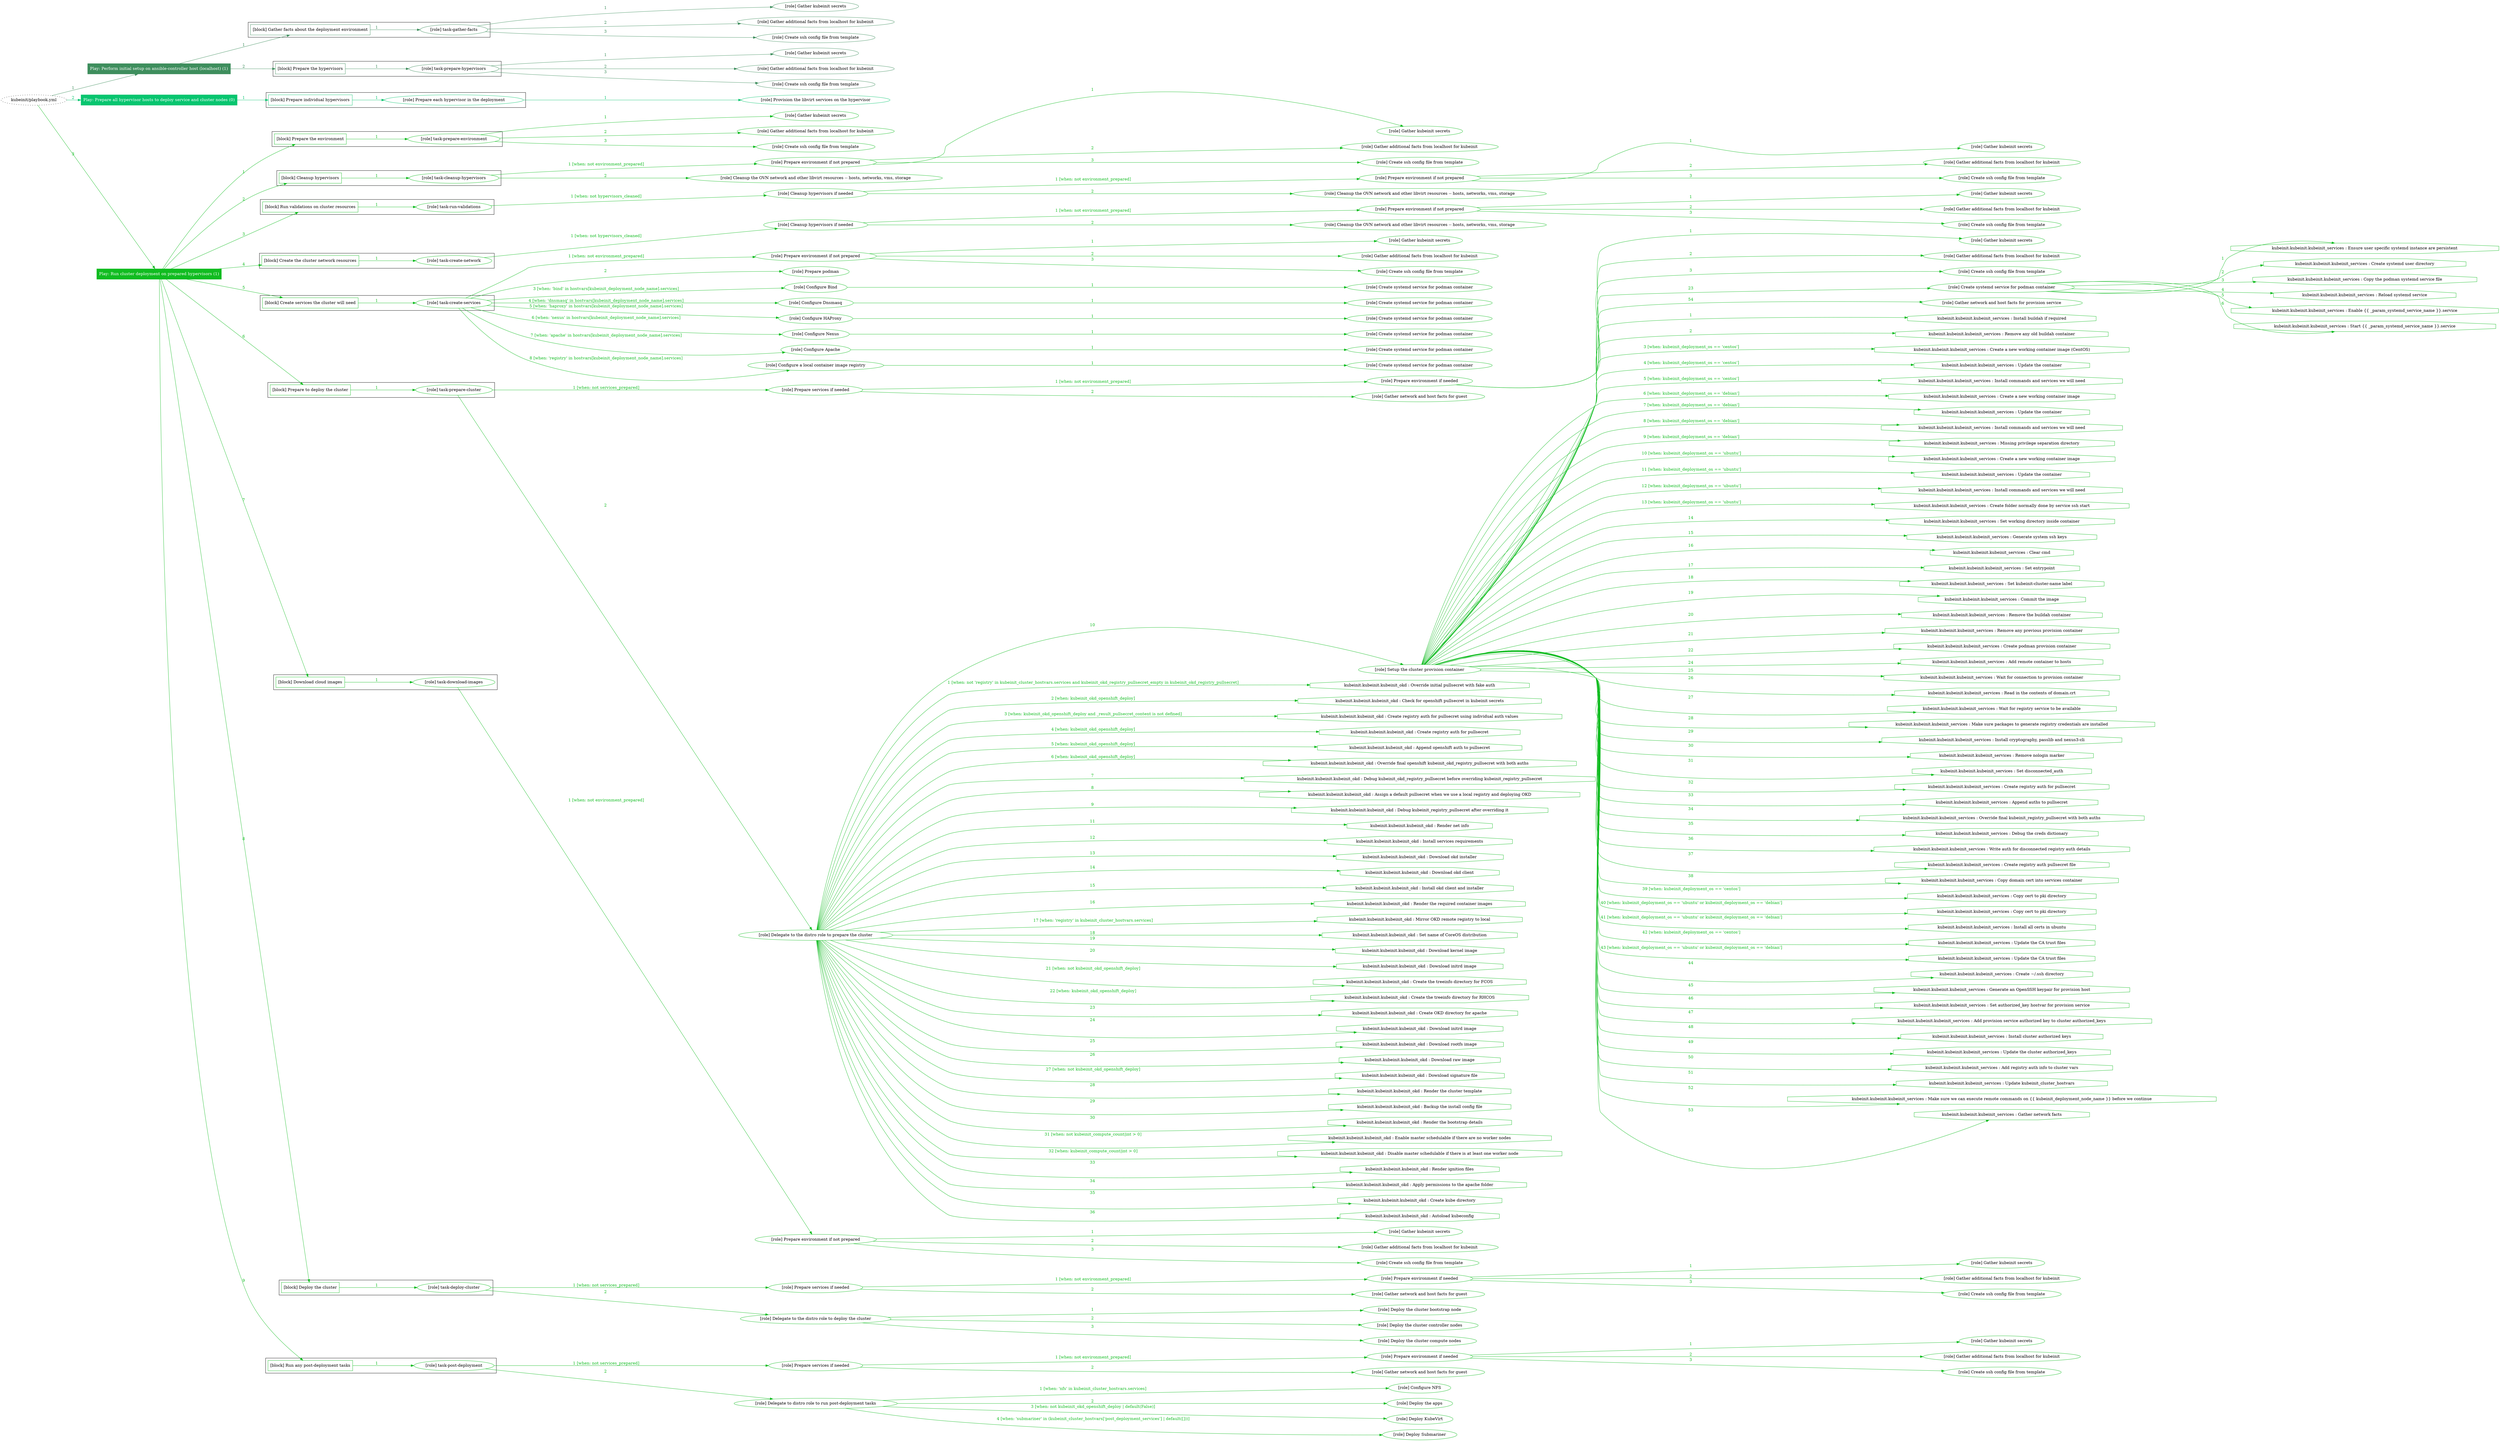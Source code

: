 digraph {
	graph [concentrate=true ordering=in rankdir=LR ratio=fill]
	edge [esep=5 sep=10]
	"kubeinit/playbook.yml" [URL="/home/runner/work/kubeinit/kubeinit/kubeinit/playbook.yml" id=playbook_f383ea01 style=dotted]
	play_1361489d [label="Play: Perform initial setup on ansible-controller host (localhost) (1)" URL="/home/runner/work/kubeinit/kubeinit/kubeinit/playbook.yml" color="#3e8e5d" fontcolor="#ffffff" id=play_1361489d shape=box style=filled tooltip=localhost]
	"kubeinit/playbook.yml" -> play_1361489d [label="1 " color="#3e8e5d" fontcolor="#3e8e5d" id=edge_ede1f24a labeltooltip="1 " tooltip="1 "]
	subgraph "Gather kubeinit secrets" {
		role_57a42916 [label="[role] Gather kubeinit secrets" URL="/home/runner/.ansible/collections/ansible_collections/kubeinit/kubeinit/roles/kubeinit_prepare/tasks/gather_kubeinit_facts.yml" color="#3e8e5d" id=role_57a42916 tooltip="Gather kubeinit secrets"]
	}
	subgraph "Gather additional facts from localhost for kubeinit" {
		role_433fa2f2 [label="[role] Gather additional facts from localhost for kubeinit" URL="/home/runner/.ansible/collections/ansible_collections/kubeinit/kubeinit/roles/kubeinit_prepare/tasks/gather_kubeinit_facts.yml" color="#3e8e5d" id=role_433fa2f2 tooltip="Gather additional facts from localhost for kubeinit"]
	}
	subgraph "Create ssh config file from template" {
		role_808a6b72 [label="[role] Create ssh config file from template" URL="/home/runner/.ansible/collections/ansible_collections/kubeinit/kubeinit/roles/kubeinit_prepare/tasks/gather_kubeinit_facts.yml" color="#3e8e5d" id=role_808a6b72 tooltip="Create ssh config file from template"]
	}
	subgraph "task-gather-facts" {
		role_68dd4523 [label="[role] task-gather-facts" URL="/home/runner/work/kubeinit/kubeinit/kubeinit/playbook.yml" color="#3e8e5d" id=role_68dd4523 tooltip="task-gather-facts"]
		role_68dd4523 -> role_57a42916 [label="1 " color="#3e8e5d" fontcolor="#3e8e5d" id=edge_29d2bf8c labeltooltip="1 " tooltip="1 "]
		role_68dd4523 -> role_433fa2f2 [label="2 " color="#3e8e5d" fontcolor="#3e8e5d" id=edge_ea7a7e84 labeltooltip="2 " tooltip="2 "]
		role_68dd4523 -> role_808a6b72 [label="3 " color="#3e8e5d" fontcolor="#3e8e5d" id=edge_d67cfc06 labeltooltip="3 " tooltip="3 "]
	}
	subgraph "Gather kubeinit secrets" {
		role_51d34c9b [label="[role] Gather kubeinit secrets" URL="/home/runner/.ansible/collections/ansible_collections/kubeinit/kubeinit/roles/kubeinit_prepare/tasks/gather_kubeinit_facts.yml" color="#3e8e5d" id=role_51d34c9b tooltip="Gather kubeinit secrets"]
	}
	subgraph "Gather additional facts from localhost for kubeinit" {
		role_5201acdf [label="[role] Gather additional facts from localhost for kubeinit" URL="/home/runner/.ansible/collections/ansible_collections/kubeinit/kubeinit/roles/kubeinit_prepare/tasks/gather_kubeinit_facts.yml" color="#3e8e5d" id=role_5201acdf tooltip="Gather additional facts from localhost for kubeinit"]
	}
	subgraph "Create ssh config file from template" {
		role_f3ddb1ee [label="[role] Create ssh config file from template" URL="/home/runner/.ansible/collections/ansible_collections/kubeinit/kubeinit/roles/kubeinit_prepare/tasks/gather_kubeinit_facts.yml" color="#3e8e5d" id=role_f3ddb1ee tooltip="Create ssh config file from template"]
	}
	subgraph "task-prepare-hypervisors" {
		role_e5e611f5 [label="[role] task-prepare-hypervisors" URL="/home/runner/work/kubeinit/kubeinit/kubeinit/playbook.yml" color="#3e8e5d" id=role_e5e611f5 tooltip="task-prepare-hypervisors"]
		role_e5e611f5 -> role_51d34c9b [label="1 " color="#3e8e5d" fontcolor="#3e8e5d" id=edge_48f24b7c labeltooltip="1 " tooltip="1 "]
		role_e5e611f5 -> role_5201acdf [label="2 " color="#3e8e5d" fontcolor="#3e8e5d" id=edge_03464694 labeltooltip="2 " tooltip="2 "]
		role_e5e611f5 -> role_f3ddb1ee [label="3 " color="#3e8e5d" fontcolor="#3e8e5d" id=edge_e0460027 labeltooltip="3 " tooltip="3 "]
	}
	subgraph "Play: Perform initial setup on ansible-controller host (localhost) (1)" {
		play_1361489d -> block_5238dd85 [label=1 color="#3e8e5d" fontcolor="#3e8e5d" id=edge_751f8a19 labeltooltip=1 tooltip=1]
		subgraph cluster_block_5238dd85 {
			block_5238dd85 [label="[block] Gather facts about the deployment environment" URL="/home/runner/work/kubeinit/kubeinit/kubeinit/playbook.yml" color="#3e8e5d" id=block_5238dd85 labeltooltip="Gather facts about the deployment environment" shape=box tooltip="Gather facts about the deployment environment"]
			block_5238dd85 -> role_68dd4523 [label="1 " color="#3e8e5d" fontcolor="#3e8e5d" id=edge_be1bffd8 labeltooltip="1 " tooltip="1 "]
		}
		play_1361489d -> block_6265becc [label=2 color="#3e8e5d" fontcolor="#3e8e5d" id=edge_2f01088a labeltooltip=2 tooltip=2]
		subgraph cluster_block_6265becc {
			block_6265becc [label="[block] Prepare the hypervisors" URL="/home/runner/work/kubeinit/kubeinit/kubeinit/playbook.yml" color="#3e8e5d" id=block_6265becc labeltooltip="Prepare the hypervisors" shape=box tooltip="Prepare the hypervisors"]
			block_6265becc -> role_e5e611f5 [label="1 " color="#3e8e5d" fontcolor="#3e8e5d" id=edge_f7523661 labeltooltip="1 " tooltip="1 "]
		}
	}
	play_7be39bd8 [label="Play: Prepare all hypervisor hosts to deploy service and cluster nodes (0)" URL="/home/runner/work/kubeinit/kubeinit/kubeinit/playbook.yml" color="#07c56f" fontcolor="#ffffff" id=play_7be39bd8 shape=box style=filled tooltip="Play: Prepare all hypervisor hosts to deploy service and cluster nodes (0)"]
	"kubeinit/playbook.yml" -> play_7be39bd8 [label="2 " color="#07c56f" fontcolor="#07c56f" id=edge_9c34db82 labeltooltip="2 " tooltip="2 "]
	subgraph "Provision the libvirt services on the hypervisor" {
		role_86302400 [label="[role] Provision the libvirt services on the hypervisor" URL="/home/runner/.ansible/collections/ansible_collections/kubeinit/kubeinit/roles/kubeinit_prepare/tasks/prepare_hypervisor.yml" color="#07c56f" id=role_86302400 tooltip="Provision the libvirt services on the hypervisor"]
	}
	subgraph "Prepare each hypervisor in the deployment" {
		role_e043fd76 [label="[role] Prepare each hypervisor in the deployment" URL="/home/runner/work/kubeinit/kubeinit/kubeinit/playbook.yml" color="#07c56f" id=role_e043fd76 tooltip="Prepare each hypervisor in the deployment"]
		role_e043fd76 -> role_86302400 [label="1 " color="#07c56f" fontcolor="#07c56f" id=edge_e3293384 labeltooltip="1 " tooltip="1 "]
	}
	subgraph "Play: Prepare all hypervisor hosts to deploy service and cluster nodes (0)" {
		play_7be39bd8 -> block_ccc1e5e8 [label=1 color="#07c56f" fontcolor="#07c56f" id=edge_424ae8b8 labeltooltip=1 tooltip=1]
		subgraph cluster_block_ccc1e5e8 {
			block_ccc1e5e8 [label="[block] Prepare individual hypervisors" URL="/home/runner/work/kubeinit/kubeinit/kubeinit/playbook.yml" color="#07c56f" id=block_ccc1e5e8 labeltooltip="Prepare individual hypervisors" shape=box tooltip="Prepare individual hypervisors"]
			block_ccc1e5e8 -> role_e043fd76 [label="1 " color="#07c56f" fontcolor="#07c56f" id=edge_1a25c64e labeltooltip="1 " tooltip="1 "]
		}
	}
	play_b25eae66 [label="Play: Run cluster deployment on prepared hypervisors (1)" URL="/home/runner/work/kubeinit/kubeinit/kubeinit/playbook.yml" color="#10bc20" fontcolor="#ffffff" id=play_b25eae66 shape=box style=filled tooltip=localhost]
	"kubeinit/playbook.yml" -> play_b25eae66 [label="3 " color="#10bc20" fontcolor="#10bc20" id=edge_eee4c294 labeltooltip="3 " tooltip="3 "]
	subgraph "Gather kubeinit secrets" {
		role_7ee2338e [label="[role] Gather kubeinit secrets" URL="/home/runner/.ansible/collections/ansible_collections/kubeinit/kubeinit/roles/kubeinit_prepare/tasks/gather_kubeinit_facts.yml" color="#10bc20" id=role_7ee2338e tooltip="Gather kubeinit secrets"]
	}
	subgraph "Gather additional facts from localhost for kubeinit" {
		role_d9567ace [label="[role] Gather additional facts from localhost for kubeinit" URL="/home/runner/.ansible/collections/ansible_collections/kubeinit/kubeinit/roles/kubeinit_prepare/tasks/gather_kubeinit_facts.yml" color="#10bc20" id=role_d9567ace tooltip="Gather additional facts from localhost for kubeinit"]
	}
	subgraph "Create ssh config file from template" {
		role_40e21e84 [label="[role] Create ssh config file from template" URL="/home/runner/.ansible/collections/ansible_collections/kubeinit/kubeinit/roles/kubeinit_prepare/tasks/gather_kubeinit_facts.yml" color="#10bc20" id=role_40e21e84 tooltip="Create ssh config file from template"]
	}
	subgraph "task-prepare-environment" {
		role_0809d773 [label="[role] task-prepare-environment" URL="/home/runner/work/kubeinit/kubeinit/kubeinit/playbook.yml" color="#10bc20" id=role_0809d773 tooltip="task-prepare-environment"]
		role_0809d773 -> role_7ee2338e [label="1 " color="#10bc20" fontcolor="#10bc20" id=edge_e88250ea labeltooltip="1 " tooltip="1 "]
		role_0809d773 -> role_d9567ace [label="2 " color="#10bc20" fontcolor="#10bc20" id=edge_59511f7b labeltooltip="2 " tooltip="2 "]
		role_0809d773 -> role_40e21e84 [label="3 " color="#10bc20" fontcolor="#10bc20" id=edge_642dfd8a labeltooltip="3 " tooltip="3 "]
	}
	subgraph "Gather kubeinit secrets" {
		role_93aaf767 [label="[role] Gather kubeinit secrets" URL="/home/runner/.ansible/collections/ansible_collections/kubeinit/kubeinit/roles/kubeinit_prepare/tasks/gather_kubeinit_facts.yml" color="#10bc20" id=role_93aaf767 tooltip="Gather kubeinit secrets"]
	}
	subgraph "Gather additional facts from localhost for kubeinit" {
		role_31033e26 [label="[role] Gather additional facts from localhost for kubeinit" URL="/home/runner/.ansible/collections/ansible_collections/kubeinit/kubeinit/roles/kubeinit_prepare/tasks/gather_kubeinit_facts.yml" color="#10bc20" id=role_31033e26 tooltip="Gather additional facts from localhost for kubeinit"]
	}
	subgraph "Create ssh config file from template" {
		role_d37507a7 [label="[role] Create ssh config file from template" URL="/home/runner/.ansible/collections/ansible_collections/kubeinit/kubeinit/roles/kubeinit_prepare/tasks/gather_kubeinit_facts.yml" color="#10bc20" id=role_d37507a7 tooltip="Create ssh config file from template"]
	}
	subgraph "Prepare environment if not prepared" {
		role_57ee916f [label="[role] Prepare environment if not prepared" URL="/home/runner/.ansible/collections/ansible_collections/kubeinit/kubeinit/roles/kubeinit_prepare/tasks/cleanup_hypervisors.yml" color="#10bc20" id=role_57ee916f tooltip="Prepare environment if not prepared"]
		role_57ee916f -> role_93aaf767 [label="1 " color="#10bc20" fontcolor="#10bc20" id=edge_15c535df labeltooltip="1 " tooltip="1 "]
		role_57ee916f -> role_31033e26 [label="2 " color="#10bc20" fontcolor="#10bc20" id=edge_32ca6e88 labeltooltip="2 " tooltip="2 "]
		role_57ee916f -> role_d37507a7 [label="3 " color="#10bc20" fontcolor="#10bc20" id=edge_2f305f2d labeltooltip="3 " tooltip="3 "]
	}
	subgraph "Cleanup the OVN network and other libvirt resources -- hosts, networks, vms, storage" {
		role_38af8009 [label="[role] Cleanup the OVN network and other libvirt resources -- hosts, networks, vms, storage" URL="/home/runner/.ansible/collections/ansible_collections/kubeinit/kubeinit/roles/kubeinit_prepare/tasks/cleanup_hypervisors.yml" color="#10bc20" id=role_38af8009 tooltip="Cleanup the OVN network and other libvirt resources -- hosts, networks, vms, storage"]
	}
	subgraph "task-cleanup-hypervisors" {
		role_77d16245 [label="[role] task-cleanup-hypervisors" URL="/home/runner/work/kubeinit/kubeinit/kubeinit/playbook.yml" color="#10bc20" id=role_77d16245 tooltip="task-cleanup-hypervisors"]
		role_77d16245 -> role_57ee916f [label="1 [when: not environment_prepared]" color="#10bc20" fontcolor="#10bc20" id=edge_532d87ce labeltooltip="1 [when: not environment_prepared]" tooltip="1 [when: not environment_prepared]"]
		role_77d16245 -> role_38af8009 [label="2 " color="#10bc20" fontcolor="#10bc20" id=edge_fb1fda87 labeltooltip="2 " tooltip="2 "]
	}
	subgraph "Gather kubeinit secrets" {
		role_84ecc663 [label="[role] Gather kubeinit secrets" URL="/home/runner/.ansible/collections/ansible_collections/kubeinit/kubeinit/roles/kubeinit_prepare/tasks/gather_kubeinit_facts.yml" color="#10bc20" id=role_84ecc663 tooltip="Gather kubeinit secrets"]
	}
	subgraph "Gather additional facts from localhost for kubeinit" {
		role_e50f1f02 [label="[role] Gather additional facts from localhost for kubeinit" URL="/home/runner/.ansible/collections/ansible_collections/kubeinit/kubeinit/roles/kubeinit_prepare/tasks/gather_kubeinit_facts.yml" color="#10bc20" id=role_e50f1f02 tooltip="Gather additional facts from localhost for kubeinit"]
	}
	subgraph "Create ssh config file from template" {
		role_0ee01a33 [label="[role] Create ssh config file from template" URL="/home/runner/.ansible/collections/ansible_collections/kubeinit/kubeinit/roles/kubeinit_prepare/tasks/gather_kubeinit_facts.yml" color="#10bc20" id=role_0ee01a33 tooltip="Create ssh config file from template"]
	}
	subgraph "Prepare environment if not prepared" {
		role_b9eb5e78 [label="[role] Prepare environment if not prepared" URL="/home/runner/.ansible/collections/ansible_collections/kubeinit/kubeinit/roles/kubeinit_prepare/tasks/cleanup_hypervisors.yml" color="#10bc20" id=role_b9eb5e78 tooltip="Prepare environment if not prepared"]
		role_b9eb5e78 -> role_84ecc663 [label="1 " color="#10bc20" fontcolor="#10bc20" id=edge_09753812 labeltooltip="1 " tooltip="1 "]
		role_b9eb5e78 -> role_e50f1f02 [label="2 " color="#10bc20" fontcolor="#10bc20" id=edge_d60b9b79 labeltooltip="2 " tooltip="2 "]
		role_b9eb5e78 -> role_0ee01a33 [label="3 " color="#10bc20" fontcolor="#10bc20" id=edge_ee972bc5 labeltooltip="3 " tooltip="3 "]
	}
	subgraph "Cleanup the OVN network and other libvirt resources -- hosts, networks, vms, storage" {
		role_9c4a4ec7 [label="[role] Cleanup the OVN network and other libvirt resources -- hosts, networks, vms, storage" URL="/home/runner/.ansible/collections/ansible_collections/kubeinit/kubeinit/roles/kubeinit_prepare/tasks/cleanup_hypervisors.yml" color="#10bc20" id=role_9c4a4ec7 tooltip="Cleanup the OVN network and other libvirt resources -- hosts, networks, vms, storage"]
	}
	subgraph "Cleanup hypervisors if needed" {
		role_a02c8dd6 [label="[role] Cleanup hypervisors if needed" URL="/home/runner/.ansible/collections/ansible_collections/kubeinit/kubeinit/roles/kubeinit_validations/tasks/main.yml" color="#10bc20" id=role_a02c8dd6 tooltip="Cleanup hypervisors if needed"]
		role_a02c8dd6 -> role_b9eb5e78 [label="1 [when: not environment_prepared]" color="#10bc20" fontcolor="#10bc20" id=edge_ed6dc71a labeltooltip="1 [when: not environment_prepared]" tooltip="1 [when: not environment_prepared]"]
		role_a02c8dd6 -> role_9c4a4ec7 [label="2 " color="#10bc20" fontcolor="#10bc20" id=edge_26f2d0a7 labeltooltip="2 " tooltip="2 "]
	}
	subgraph "task-run-validations" {
		role_e5bc68b1 [label="[role] task-run-validations" URL="/home/runner/work/kubeinit/kubeinit/kubeinit/playbook.yml" color="#10bc20" id=role_e5bc68b1 tooltip="task-run-validations"]
		role_e5bc68b1 -> role_a02c8dd6 [label="1 [when: not hypervisors_cleaned]" color="#10bc20" fontcolor="#10bc20" id=edge_920517b7 labeltooltip="1 [when: not hypervisors_cleaned]" tooltip="1 [when: not hypervisors_cleaned]"]
	}
	subgraph "Gather kubeinit secrets" {
		role_cd6842da [label="[role] Gather kubeinit secrets" URL="/home/runner/.ansible/collections/ansible_collections/kubeinit/kubeinit/roles/kubeinit_prepare/tasks/gather_kubeinit_facts.yml" color="#10bc20" id=role_cd6842da tooltip="Gather kubeinit secrets"]
	}
	subgraph "Gather additional facts from localhost for kubeinit" {
		role_beaa94a7 [label="[role] Gather additional facts from localhost for kubeinit" URL="/home/runner/.ansible/collections/ansible_collections/kubeinit/kubeinit/roles/kubeinit_prepare/tasks/gather_kubeinit_facts.yml" color="#10bc20" id=role_beaa94a7 tooltip="Gather additional facts from localhost for kubeinit"]
	}
	subgraph "Create ssh config file from template" {
		role_f3d7d4e1 [label="[role] Create ssh config file from template" URL="/home/runner/.ansible/collections/ansible_collections/kubeinit/kubeinit/roles/kubeinit_prepare/tasks/gather_kubeinit_facts.yml" color="#10bc20" id=role_f3d7d4e1 tooltip="Create ssh config file from template"]
	}
	subgraph "Prepare environment if not prepared" {
		role_8ea3fd53 [label="[role] Prepare environment if not prepared" URL="/home/runner/.ansible/collections/ansible_collections/kubeinit/kubeinit/roles/kubeinit_prepare/tasks/cleanup_hypervisors.yml" color="#10bc20" id=role_8ea3fd53 tooltip="Prepare environment if not prepared"]
		role_8ea3fd53 -> role_cd6842da [label="1 " color="#10bc20" fontcolor="#10bc20" id=edge_7c0486b7 labeltooltip="1 " tooltip="1 "]
		role_8ea3fd53 -> role_beaa94a7 [label="2 " color="#10bc20" fontcolor="#10bc20" id=edge_9f29b4ab labeltooltip="2 " tooltip="2 "]
		role_8ea3fd53 -> role_f3d7d4e1 [label="3 " color="#10bc20" fontcolor="#10bc20" id=edge_c26d5ef5 labeltooltip="3 " tooltip="3 "]
	}
	subgraph "Cleanup the OVN network and other libvirt resources -- hosts, networks, vms, storage" {
		role_86ad89d2 [label="[role] Cleanup the OVN network and other libvirt resources -- hosts, networks, vms, storage" URL="/home/runner/.ansible/collections/ansible_collections/kubeinit/kubeinit/roles/kubeinit_prepare/tasks/cleanup_hypervisors.yml" color="#10bc20" id=role_86ad89d2 tooltip="Cleanup the OVN network and other libvirt resources -- hosts, networks, vms, storage"]
	}
	subgraph "Cleanup hypervisors if needed" {
		role_dadb6abc [label="[role] Cleanup hypervisors if needed" URL="/home/runner/.ansible/collections/ansible_collections/kubeinit/kubeinit/roles/kubeinit_libvirt/tasks/create_network.yml" color="#10bc20" id=role_dadb6abc tooltip="Cleanup hypervisors if needed"]
		role_dadb6abc -> role_8ea3fd53 [label="1 [when: not environment_prepared]" color="#10bc20" fontcolor="#10bc20" id=edge_7dce29c9 labeltooltip="1 [when: not environment_prepared]" tooltip="1 [when: not environment_prepared]"]
		role_dadb6abc -> role_86ad89d2 [label="2 " color="#10bc20" fontcolor="#10bc20" id=edge_209bb900 labeltooltip="2 " tooltip="2 "]
	}
	subgraph "task-create-network" {
		role_f8c2b5f2 [label="[role] task-create-network" URL="/home/runner/work/kubeinit/kubeinit/kubeinit/playbook.yml" color="#10bc20" id=role_f8c2b5f2 tooltip="task-create-network"]
		role_f8c2b5f2 -> role_dadb6abc [label="1 [when: not hypervisors_cleaned]" color="#10bc20" fontcolor="#10bc20" id=edge_27812f52 labeltooltip="1 [when: not hypervisors_cleaned]" tooltip="1 [when: not hypervisors_cleaned]"]
	}
	subgraph "Gather kubeinit secrets" {
		role_89dbfbb0 [label="[role] Gather kubeinit secrets" URL="/home/runner/.ansible/collections/ansible_collections/kubeinit/kubeinit/roles/kubeinit_prepare/tasks/gather_kubeinit_facts.yml" color="#10bc20" id=role_89dbfbb0 tooltip="Gather kubeinit secrets"]
	}
	subgraph "Gather additional facts from localhost for kubeinit" {
		role_e67d4acf [label="[role] Gather additional facts from localhost for kubeinit" URL="/home/runner/.ansible/collections/ansible_collections/kubeinit/kubeinit/roles/kubeinit_prepare/tasks/gather_kubeinit_facts.yml" color="#10bc20" id=role_e67d4acf tooltip="Gather additional facts from localhost for kubeinit"]
	}
	subgraph "Create ssh config file from template" {
		role_4d3729f1 [label="[role] Create ssh config file from template" URL="/home/runner/.ansible/collections/ansible_collections/kubeinit/kubeinit/roles/kubeinit_prepare/tasks/gather_kubeinit_facts.yml" color="#10bc20" id=role_4d3729f1 tooltip="Create ssh config file from template"]
	}
	subgraph "Prepare environment if not prepared" {
		role_28a50ea5 [label="[role] Prepare environment if not prepared" URL="/home/runner/.ansible/collections/ansible_collections/kubeinit/kubeinit/roles/kubeinit_services/tasks/main.yml" color="#10bc20" id=role_28a50ea5 tooltip="Prepare environment if not prepared"]
		role_28a50ea5 -> role_89dbfbb0 [label="1 " color="#10bc20" fontcolor="#10bc20" id=edge_49ae5f83 labeltooltip="1 " tooltip="1 "]
		role_28a50ea5 -> role_e67d4acf [label="2 " color="#10bc20" fontcolor="#10bc20" id=edge_da221e14 labeltooltip="2 " tooltip="2 "]
		role_28a50ea5 -> role_4d3729f1 [label="3 " color="#10bc20" fontcolor="#10bc20" id=edge_ab06b98b labeltooltip="3 " tooltip="3 "]
	}
	subgraph "Prepare podman" {
		role_7da974df [label="[role] Prepare podman" URL="/home/runner/.ansible/collections/ansible_collections/kubeinit/kubeinit/roles/kubeinit_services/tasks/00_create_service_pod.yml" color="#10bc20" id=role_7da974df tooltip="Prepare podman"]
	}
	subgraph "Create systemd service for podman container" {
		role_8b894f06 [label="[role] Create systemd service for podman container" URL="/home/runner/.ansible/collections/ansible_collections/kubeinit/kubeinit/roles/kubeinit_bind/tasks/main.yml" color="#10bc20" id=role_8b894f06 tooltip="Create systemd service for podman container"]
	}
	subgraph "Configure Bind" {
		role_1e943319 [label="[role] Configure Bind" URL="/home/runner/.ansible/collections/ansible_collections/kubeinit/kubeinit/roles/kubeinit_services/tasks/start_services_containers.yml" color="#10bc20" id=role_1e943319 tooltip="Configure Bind"]
		role_1e943319 -> role_8b894f06 [label="1 " color="#10bc20" fontcolor="#10bc20" id=edge_4612c35e labeltooltip="1 " tooltip="1 "]
	}
	subgraph "Create systemd service for podman container" {
		role_30fa026b [label="[role] Create systemd service for podman container" URL="/home/runner/.ansible/collections/ansible_collections/kubeinit/kubeinit/roles/kubeinit_dnsmasq/tasks/main.yml" color="#10bc20" id=role_30fa026b tooltip="Create systemd service for podman container"]
	}
	subgraph "Configure Dnsmasq" {
		role_d971f8fb [label="[role] Configure Dnsmasq" URL="/home/runner/.ansible/collections/ansible_collections/kubeinit/kubeinit/roles/kubeinit_services/tasks/start_services_containers.yml" color="#10bc20" id=role_d971f8fb tooltip="Configure Dnsmasq"]
		role_d971f8fb -> role_30fa026b [label="1 " color="#10bc20" fontcolor="#10bc20" id=edge_3debe04f labeltooltip="1 " tooltip="1 "]
	}
	subgraph "Create systemd service for podman container" {
		role_10b917dd [label="[role] Create systemd service for podman container" URL="/home/runner/.ansible/collections/ansible_collections/kubeinit/kubeinit/roles/kubeinit_haproxy/tasks/main.yml" color="#10bc20" id=role_10b917dd tooltip="Create systemd service for podman container"]
	}
	subgraph "Configure HAProxy" {
		role_c1fd9f89 [label="[role] Configure HAProxy" URL="/home/runner/.ansible/collections/ansible_collections/kubeinit/kubeinit/roles/kubeinit_services/tasks/start_services_containers.yml" color="#10bc20" id=role_c1fd9f89 tooltip="Configure HAProxy"]
		role_c1fd9f89 -> role_10b917dd [label="1 " color="#10bc20" fontcolor="#10bc20" id=edge_bf30d886 labeltooltip="1 " tooltip="1 "]
	}
	subgraph "Create systemd service for podman container" {
		role_e6475a52 [label="[role] Create systemd service for podman container" URL="/home/runner/.ansible/collections/ansible_collections/kubeinit/kubeinit/roles/kubeinit_nexus/tasks/main.yml" color="#10bc20" id=role_e6475a52 tooltip="Create systemd service for podman container"]
	}
	subgraph "Configure Nexus" {
		role_8dd78d2a [label="[role] Configure Nexus" URL="/home/runner/.ansible/collections/ansible_collections/kubeinit/kubeinit/roles/kubeinit_services/tasks/start_services_containers.yml" color="#10bc20" id=role_8dd78d2a tooltip="Configure Nexus"]
		role_8dd78d2a -> role_e6475a52 [label="1 " color="#10bc20" fontcolor="#10bc20" id=edge_c974c8c2 labeltooltip="1 " tooltip="1 "]
	}
	subgraph "Create systemd service for podman container" {
		role_794178be [label="[role] Create systemd service for podman container" URL="/home/runner/.ansible/collections/ansible_collections/kubeinit/kubeinit/roles/kubeinit_apache/tasks/main.yml" color="#10bc20" id=role_794178be tooltip="Create systemd service for podman container"]
	}
	subgraph "Configure Apache" {
		role_02f3a956 [label="[role] Configure Apache" URL="/home/runner/.ansible/collections/ansible_collections/kubeinit/kubeinit/roles/kubeinit_services/tasks/start_services_containers.yml" color="#10bc20" id=role_02f3a956 tooltip="Configure Apache"]
		role_02f3a956 -> role_794178be [label="1 " color="#10bc20" fontcolor="#10bc20" id=edge_099d8fc4 labeltooltip="1 " tooltip="1 "]
	}
	subgraph "Create systemd service for podman container" {
		role_299ca1b1 [label="[role] Create systemd service for podman container" URL="/home/runner/.ansible/collections/ansible_collections/kubeinit/kubeinit/roles/kubeinit_registry/tasks/main.yml" color="#10bc20" id=role_299ca1b1 tooltip="Create systemd service for podman container"]
	}
	subgraph "Configure a local container image registry" {
		role_93e54158 [label="[role] Configure a local container image registry" URL="/home/runner/.ansible/collections/ansible_collections/kubeinit/kubeinit/roles/kubeinit_services/tasks/start_services_containers.yml" color="#10bc20" id=role_93e54158 tooltip="Configure a local container image registry"]
		role_93e54158 -> role_299ca1b1 [label="1 " color="#10bc20" fontcolor="#10bc20" id=edge_24b9656a labeltooltip="1 " tooltip="1 "]
	}
	subgraph "task-create-services" {
		role_6252b644 [label="[role] task-create-services" URL="/home/runner/work/kubeinit/kubeinit/kubeinit/playbook.yml" color="#10bc20" id=role_6252b644 tooltip="task-create-services"]
		role_6252b644 -> role_28a50ea5 [label="1 [when: not environment_prepared]" color="#10bc20" fontcolor="#10bc20" id=edge_70ce2880 labeltooltip="1 [when: not environment_prepared]" tooltip="1 [when: not environment_prepared]"]
		role_6252b644 -> role_7da974df [label="2 " color="#10bc20" fontcolor="#10bc20" id=edge_7e0a0e35 labeltooltip="2 " tooltip="2 "]
		role_6252b644 -> role_1e943319 [label="3 [when: 'bind' in hostvars[kubeinit_deployment_node_name].services]" color="#10bc20" fontcolor="#10bc20" id=edge_fd437825 labeltooltip="3 [when: 'bind' in hostvars[kubeinit_deployment_node_name].services]" tooltip="3 [when: 'bind' in hostvars[kubeinit_deployment_node_name].services]"]
		role_6252b644 -> role_d971f8fb [label="4 [when: 'dnsmasq' in hostvars[kubeinit_deployment_node_name].services]" color="#10bc20" fontcolor="#10bc20" id=edge_60c0f128 labeltooltip="4 [when: 'dnsmasq' in hostvars[kubeinit_deployment_node_name].services]" tooltip="4 [when: 'dnsmasq' in hostvars[kubeinit_deployment_node_name].services]"]
		role_6252b644 -> role_c1fd9f89 [label="5 [when: 'haproxy' in hostvars[kubeinit_deployment_node_name].services]" color="#10bc20" fontcolor="#10bc20" id=edge_6b27e2b0 labeltooltip="5 [when: 'haproxy' in hostvars[kubeinit_deployment_node_name].services]" tooltip="5 [when: 'haproxy' in hostvars[kubeinit_deployment_node_name].services]"]
		role_6252b644 -> role_8dd78d2a [label="6 [when: 'nexus' in hostvars[kubeinit_deployment_node_name].services]" color="#10bc20" fontcolor="#10bc20" id=edge_bdcc8795 labeltooltip="6 [when: 'nexus' in hostvars[kubeinit_deployment_node_name].services]" tooltip="6 [when: 'nexus' in hostvars[kubeinit_deployment_node_name].services]"]
		role_6252b644 -> role_02f3a956 [label="7 [when: 'apache' in hostvars[kubeinit_deployment_node_name].services]" color="#10bc20" fontcolor="#10bc20" id=edge_53ee4aa2 labeltooltip="7 [when: 'apache' in hostvars[kubeinit_deployment_node_name].services]" tooltip="7 [when: 'apache' in hostvars[kubeinit_deployment_node_name].services]"]
		role_6252b644 -> role_93e54158 [label="8 [when: 'registry' in hostvars[kubeinit_deployment_node_name].services]" color="#10bc20" fontcolor="#10bc20" id=edge_b2dde801 labeltooltip="8 [when: 'registry' in hostvars[kubeinit_deployment_node_name].services]" tooltip="8 [when: 'registry' in hostvars[kubeinit_deployment_node_name].services]"]
	}
	subgraph "Gather kubeinit secrets" {
		role_8fc5eade [label="[role] Gather kubeinit secrets" URL="/home/runner/.ansible/collections/ansible_collections/kubeinit/kubeinit/roles/kubeinit_prepare/tasks/gather_kubeinit_facts.yml" color="#10bc20" id=role_8fc5eade tooltip="Gather kubeinit secrets"]
	}
	subgraph "Gather additional facts from localhost for kubeinit" {
		role_9f183401 [label="[role] Gather additional facts from localhost for kubeinit" URL="/home/runner/.ansible/collections/ansible_collections/kubeinit/kubeinit/roles/kubeinit_prepare/tasks/gather_kubeinit_facts.yml" color="#10bc20" id=role_9f183401 tooltip="Gather additional facts from localhost for kubeinit"]
	}
	subgraph "Create ssh config file from template" {
		role_c0d6b4c2 [label="[role] Create ssh config file from template" URL="/home/runner/.ansible/collections/ansible_collections/kubeinit/kubeinit/roles/kubeinit_prepare/tasks/gather_kubeinit_facts.yml" color="#10bc20" id=role_c0d6b4c2 tooltip="Create ssh config file from template"]
	}
	subgraph "Prepare environment if needed" {
		role_82486bd7 [label="[role] Prepare environment if needed" URL="/home/runner/.ansible/collections/ansible_collections/kubeinit/kubeinit/roles/kubeinit_services/tasks/prepare_services.yml" color="#10bc20" id=role_82486bd7 tooltip="Prepare environment if needed"]
		role_82486bd7 -> role_8fc5eade [label="1 " color="#10bc20" fontcolor="#10bc20" id=edge_f9842580 labeltooltip="1 " tooltip="1 "]
		role_82486bd7 -> role_9f183401 [label="2 " color="#10bc20" fontcolor="#10bc20" id=edge_672a4ddb labeltooltip="2 " tooltip="2 "]
		role_82486bd7 -> role_c0d6b4c2 [label="3 " color="#10bc20" fontcolor="#10bc20" id=edge_e1deaec5 labeltooltip="3 " tooltip="3 "]
	}
	subgraph "Gather network and host facts for guest" {
		role_c82ecd86 [label="[role] Gather network and host facts for guest" URL="/home/runner/.ansible/collections/ansible_collections/kubeinit/kubeinit/roles/kubeinit_services/tasks/prepare_services.yml" color="#10bc20" id=role_c82ecd86 tooltip="Gather network and host facts for guest"]
	}
	subgraph "Prepare services if needed" {
		role_197c79ba [label="[role] Prepare services if needed" URL="/home/runner/.ansible/collections/ansible_collections/kubeinit/kubeinit/roles/kubeinit_prepare/tasks/prepare_cluster.yml" color="#10bc20" id=role_197c79ba tooltip="Prepare services if needed"]
		role_197c79ba -> role_82486bd7 [label="1 [when: not environment_prepared]" color="#10bc20" fontcolor="#10bc20" id=edge_1bdfb9ad labeltooltip="1 [when: not environment_prepared]" tooltip="1 [when: not environment_prepared]"]
		role_197c79ba -> role_c82ecd86 [label="2 " color="#10bc20" fontcolor="#10bc20" id=edge_dcdd3720 labeltooltip="2 " tooltip="2 "]
	}
	subgraph "Create systemd service for podman container" {
		role_99cd06e9 [label="[role] Create systemd service for podman container" URL="/home/runner/.ansible/collections/ansible_collections/kubeinit/kubeinit/roles/kubeinit_services/tasks/create_provision_container.yml" color="#10bc20" id=role_99cd06e9 tooltip="Create systemd service for podman container"]
		task_c96a9efd [label="kubeinit.kubeinit.kubeinit_services : Ensure user specific systemd instance are persistent" URL="/home/runner/.ansible/collections/ansible_collections/kubeinit/kubeinit/roles/kubeinit_services/tasks/create_managed_service.yml" color="#10bc20" id=task_c96a9efd shape=octagon tooltip="kubeinit.kubeinit.kubeinit_services : Ensure user specific systemd instance are persistent"]
		role_99cd06e9 -> task_c96a9efd [label="1 " color="#10bc20" fontcolor="#10bc20" id=edge_5ba8d4e3 labeltooltip="1 " tooltip="1 "]
		task_57aa7d97 [label="kubeinit.kubeinit.kubeinit_services : Create systemd user directory" URL="/home/runner/.ansible/collections/ansible_collections/kubeinit/kubeinit/roles/kubeinit_services/tasks/create_managed_service.yml" color="#10bc20" id=task_57aa7d97 shape=octagon tooltip="kubeinit.kubeinit.kubeinit_services : Create systemd user directory"]
		role_99cd06e9 -> task_57aa7d97 [label="2 " color="#10bc20" fontcolor="#10bc20" id=edge_c27f41f7 labeltooltip="2 " tooltip="2 "]
		task_8f057c32 [label="kubeinit.kubeinit.kubeinit_services : Copy the podman systemd service file" URL="/home/runner/.ansible/collections/ansible_collections/kubeinit/kubeinit/roles/kubeinit_services/tasks/create_managed_service.yml" color="#10bc20" id=task_8f057c32 shape=octagon tooltip="kubeinit.kubeinit.kubeinit_services : Copy the podman systemd service file"]
		role_99cd06e9 -> task_8f057c32 [label="3 " color="#10bc20" fontcolor="#10bc20" id=edge_8e9e9e74 labeltooltip="3 " tooltip="3 "]
		task_24e5de97 [label="kubeinit.kubeinit.kubeinit_services : Reload systemd service" URL="/home/runner/.ansible/collections/ansible_collections/kubeinit/kubeinit/roles/kubeinit_services/tasks/create_managed_service.yml" color="#10bc20" id=task_24e5de97 shape=octagon tooltip="kubeinit.kubeinit.kubeinit_services : Reload systemd service"]
		role_99cd06e9 -> task_24e5de97 [label="4 " color="#10bc20" fontcolor="#10bc20" id=edge_e495a4b5 labeltooltip="4 " tooltip="4 "]
		task_ed1e8ab2 [label="kubeinit.kubeinit.kubeinit_services : Enable {{ _param_systemd_service_name }}.service" URL="/home/runner/.ansible/collections/ansible_collections/kubeinit/kubeinit/roles/kubeinit_services/tasks/create_managed_service.yml" color="#10bc20" id=task_ed1e8ab2 shape=octagon tooltip="kubeinit.kubeinit.kubeinit_services : Enable {{ _param_systemd_service_name }}.service"]
		role_99cd06e9 -> task_ed1e8ab2 [label="5 " color="#10bc20" fontcolor="#10bc20" id=edge_7efb1846 labeltooltip="5 " tooltip="5 "]
		task_efc166f2 [label="kubeinit.kubeinit.kubeinit_services : Start {{ _param_systemd_service_name }}.service" URL="/home/runner/.ansible/collections/ansible_collections/kubeinit/kubeinit/roles/kubeinit_services/tasks/create_managed_service.yml" color="#10bc20" id=task_efc166f2 shape=octagon tooltip="kubeinit.kubeinit.kubeinit_services : Start {{ _param_systemd_service_name }}.service"]
		role_99cd06e9 -> task_efc166f2 [label="6 " color="#10bc20" fontcolor="#10bc20" id=edge_51ca9192 labeltooltip="6 " tooltip="6 "]
	}
	subgraph "Gather network and host facts for provision service" {
		role_3759204a [label="[role] Gather network and host facts for provision service" URL="/home/runner/.ansible/collections/ansible_collections/kubeinit/kubeinit/roles/kubeinit_services/tasks/create_provision_container.yml" color="#10bc20" id=role_3759204a tooltip="Gather network and host facts for provision service"]
	}
	subgraph "Setup the cluster provision container" {
		role_a397d9a6 [label="[role] Setup the cluster provision container" URL="/home/runner/.ansible/collections/ansible_collections/kubeinit/kubeinit/roles/kubeinit_okd/tasks/prepare_cluster.yml" color="#10bc20" id=role_a397d9a6 tooltip="Setup the cluster provision container"]
		task_ecdbe241 [label="kubeinit.kubeinit.kubeinit_services : Install buildah if required" URL="/home/runner/.ansible/collections/ansible_collections/kubeinit/kubeinit/roles/kubeinit_services/tasks/create_provision_container.yml" color="#10bc20" id=task_ecdbe241 shape=octagon tooltip="kubeinit.kubeinit.kubeinit_services : Install buildah if required"]
		role_a397d9a6 -> task_ecdbe241 [label="1 " color="#10bc20" fontcolor="#10bc20" id=edge_23c5d03e labeltooltip="1 " tooltip="1 "]
		task_2566293c [label="kubeinit.kubeinit.kubeinit_services : Remove any old buildah container" URL="/home/runner/.ansible/collections/ansible_collections/kubeinit/kubeinit/roles/kubeinit_services/tasks/create_provision_container.yml" color="#10bc20" id=task_2566293c shape=octagon tooltip="kubeinit.kubeinit.kubeinit_services : Remove any old buildah container"]
		role_a397d9a6 -> task_2566293c [label="2 " color="#10bc20" fontcolor="#10bc20" id=edge_079bd6f7 labeltooltip="2 " tooltip="2 "]
		task_23b89c6a [label="kubeinit.kubeinit.kubeinit_services : Create a new working container image (CentOS)" URL="/home/runner/.ansible/collections/ansible_collections/kubeinit/kubeinit/roles/kubeinit_services/tasks/create_provision_container.yml" color="#10bc20" id=task_23b89c6a shape=octagon tooltip="kubeinit.kubeinit.kubeinit_services : Create a new working container image (CentOS)"]
		role_a397d9a6 -> task_23b89c6a [label="3 [when: kubeinit_deployment_os == 'centos']" color="#10bc20" fontcolor="#10bc20" id=edge_5d2fcdc0 labeltooltip="3 [when: kubeinit_deployment_os == 'centos']" tooltip="3 [when: kubeinit_deployment_os == 'centos']"]
		task_306e7596 [label="kubeinit.kubeinit.kubeinit_services : Update the container" URL="/home/runner/.ansible/collections/ansible_collections/kubeinit/kubeinit/roles/kubeinit_services/tasks/create_provision_container.yml" color="#10bc20" id=task_306e7596 shape=octagon tooltip="kubeinit.kubeinit.kubeinit_services : Update the container"]
		role_a397d9a6 -> task_306e7596 [label="4 [when: kubeinit_deployment_os == 'centos']" color="#10bc20" fontcolor="#10bc20" id=edge_f284ea39 labeltooltip="4 [when: kubeinit_deployment_os == 'centos']" tooltip="4 [when: kubeinit_deployment_os == 'centos']"]
		task_f6632cf2 [label="kubeinit.kubeinit.kubeinit_services : Install commands and services we will need" URL="/home/runner/.ansible/collections/ansible_collections/kubeinit/kubeinit/roles/kubeinit_services/tasks/create_provision_container.yml" color="#10bc20" id=task_f6632cf2 shape=octagon tooltip="kubeinit.kubeinit.kubeinit_services : Install commands and services we will need"]
		role_a397d9a6 -> task_f6632cf2 [label="5 [when: kubeinit_deployment_os == 'centos']" color="#10bc20" fontcolor="#10bc20" id=edge_dbf44038 labeltooltip="5 [when: kubeinit_deployment_os == 'centos']" tooltip="5 [when: kubeinit_deployment_os == 'centos']"]
		task_103321ef [label="kubeinit.kubeinit.kubeinit_services : Create a new working container image" URL="/home/runner/.ansible/collections/ansible_collections/kubeinit/kubeinit/roles/kubeinit_services/tasks/create_provision_container.yml" color="#10bc20" id=task_103321ef shape=octagon tooltip="kubeinit.kubeinit.kubeinit_services : Create a new working container image"]
		role_a397d9a6 -> task_103321ef [label="6 [when: kubeinit_deployment_os == 'debian']" color="#10bc20" fontcolor="#10bc20" id=edge_1ab7aa0f labeltooltip="6 [when: kubeinit_deployment_os == 'debian']" tooltip="6 [when: kubeinit_deployment_os == 'debian']"]
		task_3ccf85ef [label="kubeinit.kubeinit.kubeinit_services : Update the container" URL="/home/runner/.ansible/collections/ansible_collections/kubeinit/kubeinit/roles/kubeinit_services/tasks/create_provision_container.yml" color="#10bc20" id=task_3ccf85ef shape=octagon tooltip="kubeinit.kubeinit.kubeinit_services : Update the container"]
		role_a397d9a6 -> task_3ccf85ef [label="7 [when: kubeinit_deployment_os == 'debian']" color="#10bc20" fontcolor="#10bc20" id=edge_d0e63908 labeltooltip="7 [when: kubeinit_deployment_os == 'debian']" tooltip="7 [when: kubeinit_deployment_os == 'debian']"]
		task_17bb8436 [label="kubeinit.kubeinit.kubeinit_services : Install commands and services we will need" URL="/home/runner/.ansible/collections/ansible_collections/kubeinit/kubeinit/roles/kubeinit_services/tasks/create_provision_container.yml" color="#10bc20" id=task_17bb8436 shape=octagon tooltip="kubeinit.kubeinit.kubeinit_services : Install commands and services we will need"]
		role_a397d9a6 -> task_17bb8436 [label="8 [when: kubeinit_deployment_os == 'debian']" color="#10bc20" fontcolor="#10bc20" id=edge_3be9370f labeltooltip="8 [when: kubeinit_deployment_os == 'debian']" tooltip="8 [when: kubeinit_deployment_os == 'debian']"]
		task_e6be7328 [label="kubeinit.kubeinit.kubeinit_services : Missing privilege separation directory" URL="/home/runner/.ansible/collections/ansible_collections/kubeinit/kubeinit/roles/kubeinit_services/tasks/create_provision_container.yml" color="#10bc20" id=task_e6be7328 shape=octagon tooltip="kubeinit.kubeinit.kubeinit_services : Missing privilege separation directory"]
		role_a397d9a6 -> task_e6be7328 [label="9 [when: kubeinit_deployment_os == 'debian']" color="#10bc20" fontcolor="#10bc20" id=edge_0df61b2e labeltooltip="9 [when: kubeinit_deployment_os == 'debian']" tooltip="9 [when: kubeinit_deployment_os == 'debian']"]
		task_0e966741 [label="kubeinit.kubeinit.kubeinit_services : Create a new working container image" URL="/home/runner/.ansible/collections/ansible_collections/kubeinit/kubeinit/roles/kubeinit_services/tasks/create_provision_container.yml" color="#10bc20" id=task_0e966741 shape=octagon tooltip="kubeinit.kubeinit.kubeinit_services : Create a new working container image"]
		role_a397d9a6 -> task_0e966741 [label="10 [when: kubeinit_deployment_os == 'ubuntu']" color="#10bc20" fontcolor="#10bc20" id=edge_1def531e labeltooltip="10 [when: kubeinit_deployment_os == 'ubuntu']" tooltip="10 [when: kubeinit_deployment_os == 'ubuntu']"]
		task_30a4d2f6 [label="kubeinit.kubeinit.kubeinit_services : Update the container" URL="/home/runner/.ansible/collections/ansible_collections/kubeinit/kubeinit/roles/kubeinit_services/tasks/create_provision_container.yml" color="#10bc20" id=task_30a4d2f6 shape=octagon tooltip="kubeinit.kubeinit.kubeinit_services : Update the container"]
		role_a397d9a6 -> task_30a4d2f6 [label="11 [when: kubeinit_deployment_os == 'ubuntu']" color="#10bc20" fontcolor="#10bc20" id=edge_ffbc5fc1 labeltooltip="11 [when: kubeinit_deployment_os == 'ubuntu']" tooltip="11 [when: kubeinit_deployment_os == 'ubuntu']"]
		task_1dbbbc39 [label="kubeinit.kubeinit.kubeinit_services : Install commands and services we will need" URL="/home/runner/.ansible/collections/ansible_collections/kubeinit/kubeinit/roles/kubeinit_services/tasks/create_provision_container.yml" color="#10bc20" id=task_1dbbbc39 shape=octagon tooltip="kubeinit.kubeinit.kubeinit_services : Install commands and services we will need"]
		role_a397d9a6 -> task_1dbbbc39 [label="12 [when: kubeinit_deployment_os == 'ubuntu']" color="#10bc20" fontcolor="#10bc20" id=edge_c5ad477b labeltooltip="12 [when: kubeinit_deployment_os == 'ubuntu']" tooltip="12 [when: kubeinit_deployment_os == 'ubuntu']"]
		task_87e7a4ed [label="kubeinit.kubeinit.kubeinit_services : Create folder normally done by service ssh start" URL="/home/runner/.ansible/collections/ansible_collections/kubeinit/kubeinit/roles/kubeinit_services/tasks/create_provision_container.yml" color="#10bc20" id=task_87e7a4ed shape=octagon tooltip="kubeinit.kubeinit.kubeinit_services : Create folder normally done by service ssh start"]
		role_a397d9a6 -> task_87e7a4ed [label="13 [when: kubeinit_deployment_os == 'ubuntu']" color="#10bc20" fontcolor="#10bc20" id=edge_696b74d1 labeltooltip="13 [when: kubeinit_deployment_os == 'ubuntu']" tooltip="13 [when: kubeinit_deployment_os == 'ubuntu']"]
		task_83adaa6f [label="kubeinit.kubeinit.kubeinit_services : Set working directory inside container" URL="/home/runner/.ansible/collections/ansible_collections/kubeinit/kubeinit/roles/kubeinit_services/tasks/create_provision_container.yml" color="#10bc20" id=task_83adaa6f shape=octagon tooltip="kubeinit.kubeinit.kubeinit_services : Set working directory inside container"]
		role_a397d9a6 -> task_83adaa6f [label="14 " color="#10bc20" fontcolor="#10bc20" id=edge_de06dfca labeltooltip="14 " tooltip="14 "]
		task_2e061d21 [label="kubeinit.kubeinit.kubeinit_services : Generate system ssh keys" URL="/home/runner/.ansible/collections/ansible_collections/kubeinit/kubeinit/roles/kubeinit_services/tasks/create_provision_container.yml" color="#10bc20" id=task_2e061d21 shape=octagon tooltip="kubeinit.kubeinit.kubeinit_services : Generate system ssh keys"]
		role_a397d9a6 -> task_2e061d21 [label="15 " color="#10bc20" fontcolor="#10bc20" id=edge_b49554ef labeltooltip="15 " tooltip="15 "]
		task_ad4a3a92 [label="kubeinit.kubeinit.kubeinit_services : Clear cmd" URL="/home/runner/.ansible/collections/ansible_collections/kubeinit/kubeinit/roles/kubeinit_services/tasks/create_provision_container.yml" color="#10bc20" id=task_ad4a3a92 shape=octagon tooltip="kubeinit.kubeinit.kubeinit_services : Clear cmd"]
		role_a397d9a6 -> task_ad4a3a92 [label="16 " color="#10bc20" fontcolor="#10bc20" id=edge_9ea77044 labeltooltip="16 " tooltip="16 "]
		task_ac42d5fc [label="kubeinit.kubeinit.kubeinit_services : Set entrypoint" URL="/home/runner/.ansible/collections/ansible_collections/kubeinit/kubeinit/roles/kubeinit_services/tasks/create_provision_container.yml" color="#10bc20" id=task_ac42d5fc shape=octagon tooltip="kubeinit.kubeinit.kubeinit_services : Set entrypoint"]
		role_a397d9a6 -> task_ac42d5fc [label="17 " color="#10bc20" fontcolor="#10bc20" id=edge_3a0ab619 labeltooltip="17 " tooltip="17 "]
		task_f2259152 [label="kubeinit.kubeinit.kubeinit_services : Set kubeinit-cluster-name label" URL="/home/runner/.ansible/collections/ansible_collections/kubeinit/kubeinit/roles/kubeinit_services/tasks/create_provision_container.yml" color="#10bc20" id=task_f2259152 shape=octagon tooltip="kubeinit.kubeinit.kubeinit_services : Set kubeinit-cluster-name label"]
		role_a397d9a6 -> task_f2259152 [label="18 " color="#10bc20" fontcolor="#10bc20" id=edge_bd92bcee labeltooltip="18 " tooltip="18 "]
		task_40aa476a [label="kubeinit.kubeinit.kubeinit_services : Commit the image" URL="/home/runner/.ansible/collections/ansible_collections/kubeinit/kubeinit/roles/kubeinit_services/tasks/create_provision_container.yml" color="#10bc20" id=task_40aa476a shape=octagon tooltip="kubeinit.kubeinit.kubeinit_services : Commit the image"]
		role_a397d9a6 -> task_40aa476a [label="19 " color="#10bc20" fontcolor="#10bc20" id=edge_f1cb2fd5 labeltooltip="19 " tooltip="19 "]
		task_b967fedb [label="kubeinit.kubeinit.kubeinit_services : Remove the buildah container" URL="/home/runner/.ansible/collections/ansible_collections/kubeinit/kubeinit/roles/kubeinit_services/tasks/create_provision_container.yml" color="#10bc20" id=task_b967fedb shape=octagon tooltip="kubeinit.kubeinit.kubeinit_services : Remove the buildah container"]
		role_a397d9a6 -> task_b967fedb [label="20 " color="#10bc20" fontcolor="#10bc20" id=edge_b4fa7b23 labeltooltip="20 " tooltip="20 "]
		task_f46b3f27 [label="kubeinit.kubeinit.kubeinit_services : Remove any previous provision container" URL="/home/runner/.ansible/collections/ansible_collections/kubeinit/kubeinit/roles/kubeinit_services/tasks/create_provision_container.yml" color="#10bc20" id=task_f46b3f27 shape=octagon tooltip="kubeinit.kubeinit.kubeinit_services : Remove any previous provision container"]
		role_a397d9a6 -> task_f46b3f27 [label="21 " color="#10bc20" fontcolor="#10bc20" id=edge_111ad6e2 labeltooltip="21 " tooltip="21 "]
		task_5558e294 [label="kubeinit.kubeinit.kubeinit_services : Create podman provision container" URL="/home/runner/.ansible/collections/ansible_collections/kubeinit/kubeinit/roles/kubeinit_services/tasks/create_provision_container.yml" color="#10bc20" id=task_5558e294 shape=octagon tooltip="kubeinit.kubeinit.kubeinit_services : Create podman provision container"]
		role_a397d9a6 -> task_5558e294 [label="22 " color="#10bc20" fontcolor="#10bc20" id=edge_ebe1ea27 labeltooltip="22 " tooltip="22 "]
		role_a397d9a6 -> role_99cd06e9 [label="23 " color="#10bc20" fontcolor="#10bc20" id=edge_77e974f4 labeltooltip="23 " tooltip="23 "]
		task_d6a5433f [label="kubeinit.kubeinit.kubeinit_services : Add remote container to hosts" URL="/home/runner/.ansible/collections/ansible_collections/kubeinit/kubeinit/roles/kubeinit_services/tasks/create_provision_container.yml" color="#10bc20" id=task_d6a5433f shape=octagon tooltip="kubeinit.kubeinit.kubeinit_services : Add remote container to hosts"]
		role_a397d9a6 -> task_d6a5433f [label="24 " color="#10bc20" fontcolor="#10bc20" id=edge_f4bb5663 labeltooltip="24 " tooltip="24 "]
		task_886badd7 [label="kubeinit.kubeinit.kubeinit_services : Wait for connection to provision container" URL="/home/runner/.ansible/collections/ansible_collections/kubeinit/kubeinit/roles/kubeinit_services/tasks/create_provision_container.yml" color="#10bc20" id=task_886badd7 shape=octagon tooltip="kubeinit.kubeinit.kubeinit_services : Wait for connection to provision container"]
		role_a397d9a6 -> task_886badd7 [label="25 " color="#10bc20" fontcolor="#10bc20" id=edge_3039888a labeltooltip="25 " tooltip="25 "]
		task_0039524a [label="kubeinit.kubeinit.kubeinit_services : Read in the contents of domain.crt" URL="/home/runner/.ansible/collections/ansible_collections/kubeinit/kubeinit/roles/kubeinit_services/tasks/create_provision_container.yml" color="#10bc20" id=task_0039524a shape=octagon tooltip="kubeinit.kubeinit.kubeinit_services : Read in the contents of domain.crt"]
		role_a397d9a6 -> task_0039524a [label="26 " color="#10bc20" fontcolor="#10bc20" id=edge_0890dd33 labeltooltip="26 " tooltip="26 "]
		task_a4d019d1 [label="kubeinit.kubeinit.kubeinit_services : Wait for registry service to be available" URL="/home/runner/.ansible/collections/ansible_collections/kubeinit/kubeinit/roles/kubeinit_services/tasks/create_provision_container.yml" color="#10bc20" id=task_a4d019d1 shape=octagon tooltip="kubeinit.kubeinit.kubeinit_services : Wait for registry service to be available"]
		role_a397d9a6 -> task_a4d019d1 [label="27 " color="#10bc20" fontcolor="#10bc20" id=edge_32591b5d labeltooltip="27 " tooltip="27 "]
		task_0c15448b [label="kubeinit.kubeinit.kubeinit_services : Make sure packages to generate registry credentials are installed" URL="/home/runner/.ansible/collections/ansible_collections/kubeinit/kubeinit/roles/kubeinit_services/tasks/create_provision_container.yml" color="#10bc20" id=task_0c15448b shape=octagon tooltip="kubeinit.kubeinit.kubeinit_services : Make sure packages to generate registry credentials are installed"]
		role_a397d9a6 -> task_0c15448b [label="28 " color="#10bc20" fontcolor="#10bc20" id=edge_f8c6def2 labeltooltip="28 " tooltip="28 "]
		task_83a106f0 [label="kubeinit.kubeinit.kubeinit_services : Install cryptography, passlib and nexus3-cli" URL="/home/runner/.ansible/collections/ansible_collections/kubeinit/kubeinit/roles/kubeinit_services/tasks/create_provision_container.yml" color="#10bc20" id=task_83a106f0 shape=octagon tooltip="kubeinit.kubeinit.kubeinit_services : Install cryptography, passlib and nexus3-cli"]
		role_a397d9a6 -> task_83a106f0 [label="29 " color="#10bc20" fontcolor="#10bc20" id=edge_bcd4f627 labeltooltip="29 " tooltip="29 "]
		task_79380602 [label="kubeinit.kubeinit.kubeinit_services : Remove nologin marker" URL="/home/runner/.ansible/collections/ansible_collections/kubeinit/kubeinit/roles/kubeinit_services/tasks/create_provision_container.yml" color="#10bc20" id=task_79380602 shape=octagon tooltip="kubeinit.kubeinit.kubeinit_services : Remove nologin marker"]
		role_a397d9a6 -> task_79380602 [label="30 " color="#10bc20" fontcolor="#10bc20" id=edge_59e6e6af labeltooltip="30 " tooltip="30 "]
		task_024bd84e [label="kubeinit.kubeinit.kubeinit_services : Set disconnected_auth" URL="/home/runner/.ansible/collections/ansible_collections/kubeinit/kubeinit/roles/kubeinit_services/tasks/create_provision_container.yml" color="#10bc20" id=task_024bd84e shape=octagon tooltip="kubeinit.kubeinit.kubeinit_services : Set disconnected_auth"]
		role_a397d9a6 -> task_024bd84e [label="31 " color="#10bc20" fontcolor="#10bc20" id=edge_db2c2c4e labeltooltip="31 " tooltip="31 "]
		task_b4d783d6 [label="kubeinit.kubeinit.kubeinit_services : Create registry auth for pullsecret" URL="/home/runner/.ansible/collections/ansible_collections/kubeinit/kubeinit/roles/kubeinit_services/tasks/create_provision_container.yml" color="#10bc20" id=task_b4d783d6 shape=octagon tooltip="kubeinit.kubeinit.kubeinit_services : Create registry auth for pullsecret"]
		role_a397d9a6 -> task_b4d783d6 [label="32 " color="#10bc20" fontcolor="#10bc20" id=edge_13bda781 labeltooltip="32 " tooltip="32 "]
		task_bac6860f [label="kubeinit.kubeinit.kubeinit_services : Append auths to pullsecret" URL="/home/runner/.ansible/collections/ansible_collections/kubeinit/kubeinit/roles/kubeinit_services/tasks/create_provision_container.yml" color="#10bc20" id=task_bac6860f shape=octagon tooltip="kubeinit.kubeinit.kubeinit_services : Append auths to pullsecret"]
		role_a397d9a6 -> task_bac6860f [label="33 " color="#10bc20" fontcolor="#10bc20" id=edge_a98c3357 labeltooltip="33 " tooltip="33 "]
		task_38cf443f [label="kubeinit.kubeinit.kubeinit_services : Override final kubeinit_registry_pullsecret with both auths" URL="/home/runner/.ansible/collections/ansible_collections/kubeinit/kubeinit/roles/kubeinit_services/tasks/create_provision_container.yml" color="#10bc20" id=task_38cf443f shape=octagon tooltip="kubeinit.kubeinit.kubeinit_services : Override final kubeinit_registry_pullsecret with both auths"]
		role_a397d9a6 -> task_38cf443f [label="34 " color="#10bc20" fontcolor="#10bc20" id=edge_ce706e59 labeltooltip="34 " tooltip="34 "]
		task_179095d1 [label="kubeinit.kubeinit.kubeinit_services : Debug the creds dictionary" URL="/home/runner/.ansible/collections/ansible_collections/kubeinit/kubeinit/roles/kubeinit_services/tasks/create_provision_container.yml" color="#10bc20" id=task_179095d1 shape=octagon tooltip="kubeinit.kubeinit.kubeinit_services : Debug the creds dictionary"]
		role_a397d9a6 -> task_179095d1 [label="35 " color="#10bc20" fontcolor="#10bc20" id=edge_75c83c82 labeltooltip="35 " tooltip="35 "]
		task_bda90f95 [label="kubeinit.kubeinit.kubeinit_services : Write auth for disconnected registry auth details" URL="/home/runner/.ansible/collections/ansible_collections/kubeinit/kubeinit/roles/kubeinit_services/tasks/create_provision_container.yml" color="#10bc20" id=task_bda90f95 shape=octagon tooltip="kubeinit.kubeinit.kubeinit_services : Write auth for disconnected registry auth details"]
		role_a397d9a6 -> task_bda90f95 [label="36 " color="#10bc20" fontcolor="#10bc20" id=edge_c465be72 labeltooltip="36 " tooltip="36 "]
		task_b3bc4c28 [label="kubeinit.kubeinit.kubeinit_services : Create registry auth pullsecret file" URL="/home/runner/.ansible/collections/ansible_collections/kubeinit/kubeinit/roles/kubeinit_services/tasks/create_provision_container.yml" color="#10bc20" id=task_b3bc4c28 shape=octagon tooltip="kubeinit.kubeinit.kubeinit_services : Create registry auth pullsecret file"]
		role_a397d9a6 -> task_b3bc4c28 [label="37 " color="#10bc20" fontcolor="#10bc20" id=edge_032d88c4 labeltooltip="37 " tooltip="37 "]
		task_b3e16499 [label="kubeinit.kubeinit.kubeinit_services : Copy domain cert into services container" URL="/home/runner/.ansible/collections/ansible_collections/kubeinit/kubeinit/roles/kubeinit_services/tasks/create_provision_container.yml" color="#10bc20" id=task_b3e16499 shape=octagon tooltip="kubeinit.kubeinit.kubeinit_services : Copy domain cert into services container"]
		role_a397d9a6 -> task_b3e16499 [label="38 " color="#10bc20" fontcolor="#10bc20" id=edge_b3e26b83 labeltooltip="38 " tooltip="38 "]
		task_cdbfba05 [label="kubeinit.kubeinit.kubeinit_services : Copy cert to pki directory" URL="/home/runner/.ansible/collections/ansible_collections/kubeinit/kubeinit/roles/kubeinit_services/tasks/create_provision_container.yml" color="#10bc20" id=task_cdbfba05 shape=octagon tooltip="kubeinit.kubeinit.kubeinit_services : Copy cert to pki directory"]
		role_a397d9a6 -> task_cdbfba05 [label="39 [when: kubeinit_deployment_os == 'centos']" color="#10bc20" fontcolor="#10bc20" id=edge_704d453c labeltooltip="39 [when: kubeinit_deployment_os == 'centos']" tooltip="39 [when: kubeinit_deployment_os == 'centos']"]
		task_360686e8 [label="kubeinit.kubeinit.kubeinit_services : Copy cert to pki directory" URL="/home/runner/.ansible/collections/ansible_collections/kubeinit/kubeinit/roles/kubeinit_services/tasks/create_provision_container.yml" color="#10bc20" id=task_360686e8 shape=octagon tooltip="kubeinit.kubeinit.kubeinit_services : Copy cert to pki directory"]
		role_a397d9a6 -> task_360686e8 [label="40 [when: kubeinit_deployment_os == 'ubuntu' or kubeinit_deployment_os == 'debian']" color="#10bc20" fontcolor="#10bc20" id=edge_548ce348 labeltooltip="40 [when: kubeinit_deployment_os == 'ubuntu' or kubeinit_deployment_os == 'debian']" tooltip="40 [when: kubeinit_deployment_os == 'ubuntu' or kubeinit_deployment_os == 'debian']"]
		task_fd772f58 [label="kubeinit.kubeinit.kubeinit_services : Install all certs in ubuntu" URL="/home/runner/.ansible/collections/ansible_collections/kubeinit/kubeinit/roles/kubeinit_services/tasks/create_provision_container.yml" color="#10bc20" id=task_fd772f58 shape=octagon tooltip="kubeinit.kubeinit.kubeinit_services : Install all certs in ubuntu"]
		role_a397d9a6 -> task_fd772f58 [label="41 [when: kubeinit_deployment_os == 'ubuntu' or kubeinit_deployment_os == 'debian']" color="#10bc20" fontcolor="#10bc20" id=edge_70b72518 labeltooltip="41 [when: kubeinit_deployment_os == 'ubuntu' or kubeinit_deployment_os == 'debian']" tooltip="41 [when: kubeinit_deployment_os == 'ubuntu' or kubeinit_deployment_os == 'debian']"]
		task_09c1bdbf [label="kubeinit.kubeinit.kubeinit_services : Update the CA trust files" URL="/home/runner/.ansible/collections/ansible_collections/kubeinit/kubeinit/roles/kubeinit_services/tasks/create_provision_container.yml" color="#10bc20" id=task_09c1bdbf shape=octagon tooltip="kubeinit.kubeinit.kubeinit_services : Update the CA trust files"]
		role_a397d9a6 -> task_09c1bdbf [label="42 [when: kubeinit_deployment_os == 'centos']" color="#10bc20" fontcolor="#10bc20" id=edge_03d19fcc labeltooltip="42 [when: kubeinit_deployment_os == 'centos']" tooltip="42 [when: kubeinit_deployment_os == 'centos']"]
		task_0e711a09 [label="kubeinit.kubeinit.kubeinit_services : Update the CA trust files" URL="/home/runner/.ansible/collections/ansible_collections/kubeinit/kubeinit/roles/kubeinit_services/tasks/create_provision_container.yml" color="#10bc20" id=task_0e711a09 shape=octagon tooltip="kubeinit.kubeinit.kubeinit_services : Update the CA trust files"]
		role_a397d9a6 -> task_0e711a09 [label="43 [when: kubeinit_deployment_os == 'ubuntu' or kubeinit_deployment_os == 'debian']" color="#10bc20" fontcolor="#10bc20" id=edge_2f582847 labeltooltip="43 [when: kubeinit_deployment_os == 'ubuntu' or kubeinit_deployment_os == 'debian']" tooltip="43 [when: kubeinit_deployment_os == 'ubuntu' or kubeinit_deployment_os == 'debian']"]
		task_6811f04c [label="kubeinit.kubeinit.kubeinit_services : Create ~/.ssh directory" URL="/home/runner/.ansible/collections/ansible_collections/kubeinit/kubeinit/roles/kubeinit_services/tasks/create_provision_container.yml" color="#10bc20" id=task_6811f04c shape=octagon tooltip="kubeinit.kubeinit.kubeinit_services : Create ~/.ssh directory"]
		role_a397d9a6 -> task_6811f04c [label="44 " color="#10bc20" fontcolor="#10bc20" id=edge_69eacc33 labeltooltip="44 " tooltip="44 "]
		task_17afa3cf [label="kubeinit.kubeinit.kubeinit_services : Generate an OpenSSH keypair for provision host" URL="/home/runner/.ansible/collections/ansible_collections/kubeinit/kubeinit/roles/kubeinit_services/tasks/create_provision_container.yml" color="#10bc20" id=task_17afa3cf shape=octagon tooltip="kubeinit.kubeinit.kubeinit_services : Generate an OpenSSH keypair for provision host"]
		role_a397d9a6 -> task_17afa3cf [label="45 " color="#10bc20" fontcolor="#10bc20" id=edge_70a581ba labeltooltip="45 " tooltip="45 "]
		task_618a2066 [label="kubeinit.kubeinit.kubeinit_services : Set authorized_key hostvar for provision service" URL="/home/runner/.ansible/collections/ansible_collections/kubeinit/kubeinit/roles/kubeinit_services/tasks/create_provision_container.yml" color="#10bc20" id=task_618a2066 shape=octagon tooltip="kubeinit.kubeinit.kubeinit_services : Set authorized_key hostvar for provision service"]
		role_a397d9a6 -> task_618a2066 [label="46 " color="#10bc20" fontcolor="#10bc20" id=edge_c63f3220 labeltooltip="46 " tooltip="46 "]
		task_c9b2f2fd [label="kubeinit.kubeinit.kubeinit_services : Add provision service authorized key to cluster authorized_keys" URL="/home/runner/.ansible/collections/ansible_collections/kubeinit/kubeinit/roles/kubeinit_services/tasks/create_provision_container.yml" color="#10bc20" id=task_c9b2f2fd shape=octagon tooltip="kubeinit.kubeinit.kubeinit_services : Add provision service authorized key to cluster authorized_keys"]
		role_a397d9a6 -> task_c9b2f2fd [label="47 " color="#10bc20" fontcolor="#10bc20" id=edge_81a15301 labeltooltip="47 " tooltip="47 "]
		task_07f05ddb [label="kubeinit.kubeinit.kubeinit_services : Install cluster authorized keys" URL="/home/runner/.ansible/collections/ansible_collections/kubeinit/kubeinit/roles/kubeinit_services/tasks/create_provision_container.yml" color="#10bc20" id=task_07f05ddb shape=octagon tooltip="kubeinit.kubeinit.kubeinit_services : Install cluster authorized keys"]
		role_a397d9a6 -> task_07f05ddb [label="48 " color="#10bc20" fontcolor="#10bc20" id=edge_8685cb38 labeltooltip="48 " tooltip="48 "]
		task_856b5535 [label="kubeinit.kubeinit.kubeinit_services : Update the cluster authorized_keys" URL="/home/runner/.ansible/collections/ansible_collections/kubeinit/kubeinit/roles/kubeinit_services/tasks/create_provision_container.yml" color="#10bc20" id=task_856b5535 shape=octagon tooltip="kubeinit.kubeinit.kubeinit_services : Update the cluster authorized_keys"]
		role_a397d9a6 -> task_856b5535 [label="49 " color="#10bc20" fontcolor="#10bc20" id=edge_c9cdd33e labeltooltip="49 " tooltip="49 "]
		task_499fd9f3 [label="kubeinit.kubeinit.kubeinit_services : Add registry auth info to cluster vars" URL="/home/runner/.ansible/collections/ansible_collections/kubeinit/kubeinit/roles/kubeinit_services/tasks/create_provision_container.yml" color="#10bc20" id=task_499fd9f3 shape=octagon tooltip="kubeinit.kubeinit.kubeinit_services : Add registry auth info to cluster vars"]
		role_a397d9a6 -> task_499fd9f3 [label="50 " color="#10bc20" fontcolor="#10bc20" id=edge_64daf4e0 labeltooltip="50 " tooltip="50 "]
		task_96bf34bd [label="kubeinit.kubeinit.kubeinit_services : Update kubeinit_cluster_hostvars" URL="/home/runner/.ansible/collections/ansible_collections/kubeinit/kubeinit/roles/kubeinit_services/tasks/create_provision_container.yml" color="#10bc20" id=task_96bf34bd shape=octagon tooltip="kubeinit.kubeinit.kubeinit_services : Update kubeinit_cluster_hostvars"]
		role_a397d9a6 -> task_96bf34bd [label="51 " color="#10bc20" fontcolor="#10bc20" id=edge_78c65d37 labeltooltip="51 " tooltip="51 "]
		task_e7ed76a4 [label="kubeinit.kubeinit.kubeinit_services : Make sure we can execute remote commands on {{ kubeinit_deployment_node_name }} before we continue" URL="/home/runner/.ansible/collections/ansible_collections/kubeinit/kubeinit/roles/kubeinit_services/tasks/create_provision_container.yml" color="#10bc20" id=task_e7ed76a4 shape=octagon tooltip="kubeinit.kubeinit.kubeinit_services : Make sure we can execute remote commands on {{ kubeinit_deployment_node_name }} before we continue"]
		role_a397d9a6 -> task_e7ed76a4 [label="52 " color="#10bc20" fontcolor="#10bc20" id=edge_23310d12 labeltooltip="52 " tooltip="52 "]
		task_ee5ec01b [label="kubeinit.kubeinit.kubeinit_services : Gather network facts" URL="/home/runner/.ansible/collections/ansible_collections/kubeinit/kubeinit/roles/kubeinit_services/tasks/create_provision_container.yml" color="#10bc20" id=task_ee5ec01b shape=octagon tooltip="kubeinit.kubeinit.kubeinit_services : Gather network facts"]
		role_a397d9a6 -> task_ee5ec01b [label="53 " color="#10bc20" fontcolor="#10bc20" id=edge_37208957 labeltooltip="53 " tooltip="53 "]
		role_a397d9a6 -> role_3759204a [label="54 " color="#10bc20" fontcolor="#10bc20" id=edge_8258e9e1 labeltooltip="54 " tooltip="54 "]
	}
	subgraph "Delegate to the distro role to prepare the cluster" {
		role_57b78434 [label="[role] Delegate to the distro role to prepare the cluster" URL="/home/runner/.ansible/collections/ansible_collections/kubeinit/kubeinit/roles/kubeinit_prepare/tasks/prepare_cluster.yml" color="#10bc20" id=role_57b78434 tooltip="Delegate to the distro role to prepare the cluster"]
		task_b40da90f [label="kubeinit.kubeinit.kubeinit_okd : Override initial pullsecret with fake auth" URL="/home/runner/.ansible/collections/ansible_collections/kubeinit/kubeinit/roles/kubeinit_okd/tasks/prepare_cluster.yml" color="#10bc20" id=task_b40da90f shape=octagon tooltip="kubeinit.kubeinit.kubeinit_okd : Override initial pullsecret with fake auth"]
		role_57b78434 -> task_b40da90f [label="1 [when: not 'registry' in kubeinit_cluster_hostvars.services and kubeinit_okd_registry_pullsecret_empty in kubeinit_okd_registry_pullsecret]" color="#10bc20" fontcolor="#10bc20" id=edge_d25ff6a1 labeltooltip="1 [when: not 'registry' in kubeinit_cluster_hostvars.services and kubeinit_okd_registry_pullsecret_empty in kubeinit_okd_registry_pullsecret]" tooltip="1 [when: not 'registry' in kubeinit_cluster_hostvars.services and kubeinit_okd_registry_pullsecret_empty in kubeinit_okd_registry_pullsecret]"]
		task_5b6aa648 [label="kubeinit.kubeinit.kubeinit_okd : Check for openshift pullsecret in kubeinit secrets" URL="/home/runner/.ansible/collections/ansible_collections/kubeinit/kubeinit/roles/kubeinit_okd/tasks/prepare_cluster.yml" color="#10bc20" id=task_5b6aa648 shape=octagon tooltip="kubeinit.kubeinit.kubeinit_okd : Check for openshift pullsecret in kubeinit secrets"]
		role_57b78434 -> task_5b6aa648 [label="2 [when: kubeinit_okd_openshift_deploy]" color="#10bc20" fontcolor="#10bc20" id=edge_1b61e5ab labeltooltip="2 [when: kubeinit_okd_openshift_deploy]" tooltip="2 [when: kubeinit_okd_openshift_deploy]"]
		task_c9fccb92 [label="kubeinit.kubeinit.kubeinit_okd : Create registry auth for pullsecret using individual auth values" URL="/home/runner/.ansible/collections/ansible_collections/kubeinit/kubeinit/roles/kubeinit_okd/tasks/prepare_cluster.yml" color="#10bc20" id=task_c9fccb92 shape=octagon tooltip="kubeinit.kubeinit.kubeinit_okd : Create registry auth for pullsecret using individual auth values"]
		role_57b78434 -> task_c9fccb92 [label="3 [when: kubeinit_okd_openshift_deploy and _result_pullsecret_content is not defined]" color="#10bc20" fontcolor="#10bc20" id=edge_794d97f0 labeltooltip="3 [when: kubeinit_okd_openshift_deploy and _result_pullsecret_content is not defined]" tooltip="3 [when: kubeinit_okd_openshift_deploy and _result_pullsecret_content is not defined]"]
		task_ca19462a [label="kubeinit.kubeinit.kubeinit_okd : Create registry auth for pullsecret" URL="/home/runner/.ansible/collections/ansible_collections/kubeinit/kubeinit/roles/kubeinit_okd/tasks/prepare_cluster.yml" color="#10bc20" id=task_ca19462a shape=octagon tooltip="kubeinit.kubeinit.kubeinit_okd : Create registry auth for pullsecret"]
		role_57b78434 -> task_ca19462a [label="4 [when: kubeinit_okd_openshift_deploy]" color="#10bc20" fontcolor="#10bc20" id=edge_96b3c7f7 labeltooltip="4 [when: kubeinit_okd_openshift_deploy]" tooltip="4 [when: kubeinit_okd_openshift_deploy]"]
		task_36980ef6 [label="kubeinit.kubeinit.kubeinit_okd : Append openshift auth to pullsecret" URL="/home/runner/.ansible/collections/ansible_collections/kubeinit/kubeinit/roles/kubeinit_okd/tasks/prepare_cluster.yml" color="#10bc20" id=task_36980ef6 shape=octagon tooltip="kubeinit.kubeinit.kubeinit_okd : Append openshift auth to pullsecret"]
		role_57b78434 -> task_36980ef6 [label="5 [when: kubeinit_okd_openshift_deploy]" color="#10bc20" fontcolor="#10bc20" id=edge_e2ac38dc labeltooltip="5 [when: kubeinit_okd_openshift_deploy]" tooltip="5 [when: kubeinit_okd_openshift_deploy]"]
		task_09735a30 [label="kubeinit.kubeinit.kubeinit_okd : Override final openshift kubeinit_okd_registry_pullsecret with both auths" URL="/home/runner/.ansible/collections/ansible_collections/kubeinit/kubeinit/roles/kubeinit_okd/tasks/prepare_cluster.yml" color="#10bc20" id=task_09735a30 shape=octagon tooltip="kubeinit.kubeinit.kubeinit_okd : Override final openshift kubeinit_okd_registry_pullsecret with both auths"]
		role_57b78434 -> task_09735a30 [label="6 [when: kubeinit_okd_openshift_deploy]" color="#10bc20" fontcolor="#10bc20" id=edge_f3d56674 labeltooltip="6 [when: kubeinit_okd_openshift_deploy]" tooltip="6 [when: kubeinit_okd_openshift_deploy]"]
		task_d9a077ec [label="kubeinit.kubeinit.kubeinit_okd : Debug kubeinit_okd_registry_pullsecret before overriding kubeinit_registry_pullsecret" URL="/home/runner/.ansible/collections/ansible_collections/kubeinit/kubeinit/roles/kubeinit_okd/tasks/prepare_cluster.yml" color="#10bc20" id=task_d9a077ec shape=octagon tooltip="kubeinit.kubeinit.kubeinit_okd : Debug kubeinit_okd_registry_pullsecret before overriding kubeinit_registry_pullsecret"]
		role_57b78434 -> task_d9a077ec [label="7 " color="#10bc20" fontcolor="#10bc20" id=edge_e129cecf labeltooltip="7 " tooltip="7 "]
		task_200f9d84 [label="kubeinit.kubeinit.kubeinit_okd : Assign a default pullsecret when we use a local registry and deploying OKD" URL="/home/runner/.ansible/collections/ansible_collections/kubeinit/kubeinit/roles/kubeinit_okd/tasks/prepare_cluster.yml" color="#10bc20" id=task_200f9d84 shape=octagon tooltip="kubeinit.kubeinit.kubeinit_okd : Assign a default pullsecret when we use a local registry and deploying OKD"]
		role_57b78434 -> task_200f9d84 [label="8 " color="#10bc20" fontcolor="#10bc20" id=edge_72df35be labeltooltip="8 " tooltip="8 "]
		task_36c88f5a [label="kubeinit.kubeinit.kubeinit_okd : Debug kubeinit_registry_pullsecret after overriding it" URL="/home/runner/.ansible/collections/ansible_collections/kubeinit/kubeinit/roles/kubeinit_okd/tasks/prepare_cluster.yml" color="#10bc20" id=task_36c88f5a shape=octagon tooltip="kubeinit.kubeinit.kubeinit_okd : Debug kubeinit_registry_pullsecret after overriding it"]
		role_57b78434 -> task_36c88f5a [label="9 " color="#10bc20" fontcolor="#10bc20" id=edge_9ba6ee8e labeltooltip="9 " tooltip="9 "]
		role_57b78434 -> role_a397d9a6 [label="10 " color="#10bc20" fontcolor="#10bc20" id=edge_d92f32ac labeltooltip="10 " tooltip="10 "]
		task_e25c15ba [label="kubeinit.kubeinit.kubeinit_okd : Render net info" URL="/home/runner/.ansible/collections/ansible_collections/kubeinit/kubeinit/roles/kubeinit_okd/tasks/prepare_cluster.yml" color="#10bc20" id=task_e25c15ba shape=octagon tooltip="kubeinit.kubeinit.kubeinit_okd : Render net info"]
		role_57b78434 -> task_e25c15ba [label="11 " color="#10bc20" fontcolor="#10bc20" id=edge_836f089b labeltooltip="11 " tooltip="11 "]
		task_89de4f97 [label="kubeinit.kubeinit.kubeinit_okd : Install services requirements" URL="/home/runner/.ansible/collections/ansible_collections/kubeinit/kubeinit/roles/kubeinit_okd/tasks/prepare_cluster.yml" color="#10bc20" id=task_89de4f97 shape=octagon tooltip="kubeinit.kubeinit.kubeinit_okd : Install services requirements"]
		role_57b78434 -> task_89de4f97 [label="12 " color="#10bc20" fontcolor="#10bc20" id=edge_73b974e4 labeltooltip="12 " tooltip="12 "]
		task_ac782fc9 [label="kubeinit.kubeinit.kubeinit_okd : Download okd installer" URL="/home/runner/.ansible/collections/ansible_collections/kubeinit/kubeinit/roles/kubeinit_okd/tasks/prepare_cluster.yml" color="#10bc20" id=task_ac782fc9 shape=octagon tooltip="kubeinit.kubeinit.kubeinit_okd : Download okd installer"]
		role_57b78434 -> task_ac782fc9 [label="13 " color="#10bc20" fontcolor="#10bc20" id=edge_d2c17838 labeltooltip="13 " tooltip="13 "]
		task_cb9f4d41 [label="kubeinit.kubeinit.kubeinit_okd : Download okd client" URL="/home/runner/.ansible/collections/ansible_collections/kubeinit/kubeinit/roles/kubeinit_okd/tasks/prepare_cluster.yml" color="#10bc20" id=task_cb9f4d41 shape=octagon tooltip="kubeinit.kubeinit.kubeinit_okd : Download okd client"]
		role_57b78434 -> task_cb9f4d41 [label="14 " color="#10bc20" fontcolor="#10bc20" id=edge_fab3248e labeltooltip="14 " tooltip="14 "]
		task_005191d5 [label="kubeinit.kubeinit.kubeinit_okd : Install okd client and installer" URL="/home/runner/.ansible/collections/ansible_collections/kubeinit/kubeinit/roles/kubeinit_okd/tasks/prepare_cluster.yml" color="#10bc20" id=task_005191d5 shape=octagon tooltip="kubeinit.kubeinit.kubeinit_okd : Install okd client and installer"]
		role_57b78434 -> task_005191d5 [label="15 " color="#10bc20" fontcolor="#10bc20" id=edge_a8810113 labeltooltip="15 " tooltip="15 "]
		task_d71b6f7e [label="kubeinit.kubeinit.kubeinit_okd : Render the required container images" URL="/home/runner/.ansible/collections/ansible_collections/kubeinit/kubeinit/roles/kubeinit_okd/tasks/prepare_cluster.yml" color="#10bc20" id=task_d71b6f7e shape=octagon tooltip="kubeinit.kubeinit.kubeinit_okd : Render the required container images"]
		role_57b78434 -> task_d71b6f7e [label="16 " color="#10bc20" fontcolor="#10bc20" id=edge_9686e8fc labeltooltip="16 " tooltip="16 "]
		task_079a1791 [label="kubeinit.kubeinit.kubeinit_okd : Mirror OKD remote registry to local" URL="/home/runner/.ansible/collections/ansible_collections/kubeinit/kubeinit/roles/kubeinit_okd/tasks/prepare_cluster.yml" color="#10bc20" id=task_079a1791 shape=octagon tooltip="kubeinit.kubeinit.kubeinit_okd : Mirror OKD remote registry to local"]
		role_57b78434 -> task_079a1791 [label="17 [when: 'registry' in kubeinit_cluster_hostvars.services]" color="#10bc20" fontcolor="#10bc20" id=edge_3eb66e6e labeltooltip="17 [when: 'registry' in kubeinit_cluster_hostvars.services]" tooltip="17 [when: 'registry' in kubeinit_cluster_hostvars.services]"]
		task_38742778 [label="kubeinit.kubeinit.kubeinit_okd : Set name of CoreOS distribution" URL="/home/runner/.ansible/collections/ansible_collections/kubeinit/kubeinit/roles/kubeinit_okd/tasks/prepare_cluster.yml" color="#10bc20" id=task_38742778 shape=octagon tooltip="kubeinit.kubeinit.kubeinit_okd : Set name of CoreOS distribution"]
		role_57b78434 -> task_38742778 [label="18 " color="#10bc20" fontcolor="#10bc20" id=edge_3a8db80c labeltooltip="18 " tooltip="18 "]
		task_ce571c2a [label="kubeinit.kubeinit.kubeinit_okd : Download kernel image" URL="/home/runner/.ansible/collections/ansible_collections/kubeinit/kubeinit/roles/kubeinit_okd/tasks/prepare_cluster.yml" color="#10bc20" id=task_ce571c2a shape=octagon tooltip="kubeinit.kubeinit.kubeinit_okd : Download kernel image"]
		role_57b78434 -> task_ce571c2a [label="19 " color="#10bc20" fontcolor="#10bc20" id=edge_d5c899cd labeltooltip="19 " tooltip="19 "]
		task_86ea1f47 [label="kubeinit.kubeinit.kubeinit_okd : Download initrd image" URL="/home/runner/.ansible/collections/ansible_collections/kubeinit/kubeinit/roles/kubeinit_okd/tasks/prepare_cluster.yml" color="#10bc20" id=task_86ea1f47 shape=octagon tooltip="kubeinit.kubeinit.kubeinit_okd : Download initrd image"]
		role_57b78434 -> task_86ea1f47 [label="20 " color="#10bc20" fontcolor="#10bc20" id=edge_c8d99079 labeltooltip="20 " tooltip="20 "]
		task_ba997c5a [label="kubeinit.kubeinit.kubeinit_okd : Create the treeinfo directory for FCOS" URL="/home/runner/.ansible/collections/ansible_collections/kubeinit/kubeinit/roles/kubeinit_okd/tasks/prepare_cluster.yml" color="#10bc20" id=task_ba997c5a shape=octagon tooltip="kubeinit.kubeinit.kubeinit_okd : Create the treeinfo directory for FCOS"]
		role_57b78434 -> task_ba997c5a [label="21 [when: not kubeinit_okd_openshift_deploy]" color="#10bc20" fontcolor="#10bc20" id=edge_3a9eb72f labeltooltip="21 [when: not kubeinit_okd_openshift_deploy]" tooltip="21 [when: not kubeinit_okd_openshift_deploy]"]
		task_0e089ed6 [label="kubeinit.kubeinit.kubeinit_okd : Create the treeinfo directory for RHCOS" URL="/home/runner/.ansible/collections/ansible_collections/kubeinit/kubeinit/roles/kubeinit_okd/tasks/prepare_cluster.yml" color="#10bc20" id=task_0e089ed6 shape=octagon tooltip="kubeinit.kubeinit.kubeinit_okd : Create the treeinfo directory for RHCOS"]
		role_57b78434 -> task_0e089ed6 [label="22 [when: kubeinit_okd_openshift_deploy]" color="#10bc20" fontcolor="#10bc20" id=edge_78a418ce labeltooltip="22 [when: kubeinit_okd_openshift_deploy]" tooltip="22 [when: kubeinit_okd_openshift_deploy]"]
		task_4aa42ed4 [label="kubeinit.kubeinit.kubeinit_okd : Create OKD directory for apache" URL="/home/runner/.ansible/collections/ansible_collections/kubeinit/kubeinit/roles/kubeinit_okd/tasks/prepare_cluster.yml" color="#10bc20" id=task_4aa42ed4 shape=octagon tooltip="kubeinit.kubeinit.kubeinit_okd : Create OKD directory for apache"]
		role_57b78434 -> task_4aa42ed4 [label="23 " color="#10bc20" fontcolor="#10bc20" id=edge_0d4b5032 labeltooltip="23 " tooltip="23 "]
		task_858646cc [label="kubeinit.kubeinit.kubeinit_okd : Download initrd image" URL="/home/runner/.ansible/collections/ansible_collections/kubeinit/kubeinit/roles/kubeinit_okd/tasks/prepare_cluster.yml" color="#10bc20" id=task_858646cc shape=octagon tooltip="kubeinit.kubeinit.kubeinit_okd : Download initrd image"]
		role_57b78434 -> task_858646cc [label="24 " color="#10bc20" fontcolor="#10bc20" id=edge_e6915680 labeltooltip="24 " tooltip="24 "]
		task_2d6f70d0 [label="kubeinit.kubeinit.kubeinit_okd : Download rootfs image" URL="/home/runner/.ansible/collections/ansible_collections/kubeinit/kubeinit/roles/kubeinit_okd/tasks/prepare_cluster.yml" color="#10bc20" id=task_2d6f70d0 shape=octagon tooltip="kubeinit.kubeinit.kubeinit_okd : Download rootfs image"]
		role_57b78434 -> task_2d6f70d0 [label="25 " color="#10bc20" fontcolor="#10bc20" id=edge_65de8af3 labeltooltip="25 " tooltip="25 "]
		task_44b09f41 [label="kubeinit.kubeinit.kubeinit_okd : Download raw image" URL="/home/runner/.ansible/collections/ansible_collections/kubeinit/kubeinit/roles/kubeinit_okd/tasks/prepare_cluster.yml" color="#10bc20" id=task_44b09f41 shape=octagon tooltip="kubeinit.kubeinit.kubeinit_okd : Download raw image"]
		role_57b78434 -> task_44b09f41 [label="26 " color="#10bc20" fontcolor="#10bc20" id=edge_b5d5ee6a labeltooltip="26 " tooltip="26 "]
		task_6de55301 [label="kubeinit.kubeinit.kubeinit_okd : Download signature file" URL="/home/runner/.ansible/collections/ansible_collections/kubeinit/kubeinit/roles/kubeinit_okd/tasks/prepare_cluster.yml" color="#10bc20" id=task_6de55301 shape=octagon tooltip="kubeinit.kubeinit.kubeinit_okd : Download signature file"]
		role_57b78434 -> task_6de55301 [label="27 [when: not kubeinit_okd_openshift_deploy]" color="#10bc20" fontcolor="#10bc20" id=edge_1158cbc2 labeltooltip="27 [when: not kubeinit_okd_openshift_deploy]" tooltip="27 [when: not kubeinit_okd_openshift_deploy]"]
		task_759ff363 [label="kubeinit.kubeinit.kubeinit_okd : Render the cluster template" URL="/home/runner/.ansible/collections/ansible_collections/kubeinit/kubeinit/roles/kubeinit_okd/tasks/prepare_cluster.yml" color="#10bc20" id=task_759ff363 shape=octagon tooltip="kubeinit.kubeinit.kubeinit_okd : Render the cluster template"]
		role_57b78434 -> task_759ff363 [label="28 " color="#10bc20" fontcolor="#10bc20" id=edge_b7e7f500 labeltooltip="28 " tooltip="28 "]
		task_4ebcba1c [label="kubeinit.kubeinit.kubeinit_okd : Backup the install config file" URL="/home/runner/.ansible/collections/ansible_collections/kubeinit/kubeinit/roles/kubeinit_okd/tasks/prepare_cluster.yml" color="#10bc20" id=task_4ebcba1c shape=octagon tooltip="kubeinit.kubeinit.kubeinit_okd : Backup the install config file"]
		role_57b78434 -> task_4ebcba1c [label="29 " color="#10bc20" fontcolor="#10bc20" id=edge_e2e270a6 labeltooltip="29 " tooltip="29 "]
		task_4f9a1209 [label="kubeinit.kubeinit.kubeinit_okd : Render the bootstrap details" URL="/home/runner/.ansible/collections/ansible_collections/kubeinit/kubeinit/roles/kubeinit_okd/tasks/prepare_cluster.yml" color="#10bc20" id=task_4f9a1209 shape=octagon tooltip="kubeinit.kubeinit.kubeinit_okd : Render the bootstrap details"]
		role_57b78434 -> task_4f9a1209 [label="30 " color="#10bc20" fontcolor="#10bc20" id=edge_3c75d5db labeltooltip="30 " tooltip="30 "]
		task_d036cd79 [label="kubeinit.kubeinit.kubeinit_okd : Enable master schedulable if there are no worker nodes" URL="/home/runner/.ansible/collections/ansible_collections/kubeinit/kubeinit/roles/kubeinit_okd/tasks/prepare_cluster.yml" color="#10bc20" id=task_d036cd79 shape=octagon tooltip="kubeinit.kubeinit.kubeinit_okd : Enable master schedulable if there are no worker nodes"]
		role_57b78434 -> task_d036cd79 [label="31 [when: not kubeinit_compute_count|int > 0]" color="#10bc20" fontcolor="#10bc20" id=edge_3ebe4c8e labeltooltip="31 [when: not kubeinit_compute_count|int > 0]" tooltip="31 [when: not kubeinit_compute_count|int > 0]"]
		task_d1c2b115 [label="kubeinit.kubeinit.kubeinit_okd : Disable master schedulable if there is at least one worker node" URL="/home/runner/.ansible/collections/ansible_collections/kubeinit/kubeinit/roles/kubeinit_okd/tasks/prepare_cluster.yml" color="#10bc20" id=task_d1c2b115 shape=octagon tooltip="kubeinit.kubeinit.kubeinit_okd : Disable master schedulable if there is at least one worker node"]
		role_57b78434 -> task_d1c2b115 [label="32 [when: kubeinit_compute_count|int > 0]" color="#10bc20" fontcolor="#10bc20" id=edge_14fcc87e labeltooltip="32 [when: kubeinit_compute_count|int > 0]" tooltip="32 [when: kubeinit_compute_count|int > 0]"]
		task_819eeae1 [label="kubeinit.kubeinit.kubeinit_okd : Render ignition files" URL="/home/runner/.ansible/collections/ansible_collections/kubeinit/kubeinit/roles/kubeinit_okd/tasks/prepare_cluster.yml" color="#10bc20" id=task_819eeae1 shape=octagon tooltip="kubeinit.kubeinit.kubeinit_okd : Render ignition files"]
		role_57b78434 -> task_819eeae1 [label="33 " color="#10bc20" fontcolor="#10bc20" id=edge_322c5afb labeltooltip="33 " tooltip="33 "]
		task_02001d67 [label="kubeinit.kubeinit.kubeinit_okd : Apply permissions to the apache folder" URL="/home/runner/.ansible/collections/ansible_collections/kubeinit/kubeinit/roles/kubeinit_okd/tasks/prepare_cluster.yml" color="#10bc20" id=task_02001d67 shape=octagon tooltip="kubeinit.kubeinit.kubeinit_okd : Apply permissions to the apache folder"]
		role_57b78434 -> task_02001d67 [label="34 " color="#10bc20" fontcolor="#10bc20" id=edge_530405bb labeltooltip="34 " tooltip="34 "]
		task_56618158 [label="kubeinit.kubeinit.kubeinit_okd : Create kube directory" URL="/home/runner/.ansible/collections/ansible_collections/kubeinit/kubeinit/roles/kubeinit_okd/tasks/prepare_cluster.yml" color="#10bc20" id=task_56618158 shape=octagon tooltip="kubeinit.kubeinit.kubeinit_okd : Create kube directory"]
		role_57b78434 -> task_56618158 [label="35 " color="#10bc20" fontcolor="#10bc20" id=edge_81c703e9 labeltooltip="35 " tooltip="35 "]
		task_66bfd997 [label="kubeinit.kubeinit.kubeinit_okd : Autoload kubeconfig" URL="/home/runner/.ansible/collections/ansible_collections/kubeinit/kubeinit/roles/kubeinit_okd/tasks/prepare_cluster.yml" color="#10bc20" id=task_66bfd997 shape=octagon tooltip="kubeinit.kubeinit.kubeinit_okd : Autoload kubeconfig"]
		role_57b78434 -> task_66bfd997 [label="36 " color="#10bc20" fontcolor="#10bc20" id=edge_c090ae27 labeltooltip="36 " tooltip="36 "]
	}
	subgraph "task-prepare-cluster" {
		role_77360315 [label="[role] task-prepare-cluster" URL="/home/runner/work/kubeinit/kubeinit/kubeinit/playbook.yml" color="#10bc20" id=role_77360315 tooltip="task-prepare-cluster"]
		role_77360315 -> role_197c79ba [label="1 [when: not services_prepared]" color="#10bc20" fontcolor="#10bc20" id=edge_22a0c749 labeltooltip="1 [when: not services_prepared]" tooltip="1 [when: not services_prepared]"]
		role_77360315 -> role_57b78434 [label="2 " color="#10bc20" fontcolor="#10bc20" id=edge_149d167e labeltooltip="2 " tooltip="2 "]
	}
	subgraph "Gather kubeinit secrets" {
		role_c56d84d7 [label="[role] Gather kubeinit secrets" URL="/home/runner/.ansible/collections/ansible_collections/kubeinit/kubeinit/roles/kubeinit_prepare/tasks/gather_kubeinit_facts.yml" color="#10bc20" id=role_c56d84d7 tooltip="Gather kubeinit secrets"]
	}
	subgraph "Gather additional facts from localhost for kubeinit" {
		role_ea1c4add [label="[role] Gather additional facts from localhost for kubeinit" URL="/home/runner/.ansible/collections/ansible_collections/kubeinit/kubeinit/roles/kubeinit_prepare/tasks/gather_kubeinit_facts.yml" color="#10bc20" id=role_ea1c4add tooltip="Gather additional facts from localhost for kubeinit"]
	}
	subgraph "Create ssh config file from template" {
		role_fcd2f538 [label="[role] Create ssh config file from template" URL="/home/runner/.ansible/collections/ansible_collections/kubeinit/kubeinit/roles/kubeinit_prepare/tasks/gather_kubeinit_facts.yml" color="#10bc20" id=role_fcd2f538 tooltip="Create ssh config file from template"]
	}
	subgraph "Prepare environment if not prepared" {
		role_c32c8b4c [label="[role] Prepare environment if not prepared" URL="/home/runner/.ansible/collections/ansible_collections/kubeinit/kubeinit/roles/kubeinit_libvirt/tasks/download_cloud_images.yml" color="#10bc20" id=role_c32c8b4c tooltip="Prepare environment if not prepared"]
		role_c32c8b4c -> role_c56d84d7 [label="1 " color="#10bc20" fontcolor="#10bc20" id=edge_e875d020 labeltooltip="1 " tooltip="1 "]
		role_c32c8b4c -> role_ea1c4add [label="2 " color="#10bc20" fontcolor="#10bc20" id=edge_b34e7240 labeltooltip="2 " tooltip="2 "]
		role_c32c8b4c -> role_fcd2f538 [label="3 " color="#10bc20" fontcolor="#10bc20" id=edge_e603426d labeltooltip="3 " tooltip="3 "]
	}
	subgraph "task-download-images" {
		role_5ce1fb23 [label="[role] task-download-images" URL="/home/runner/work/kubeinit/kubeinit/kubeinit/playbook.yml" color="#10bc20" id=role_5ce1fb23 tooltip="task-download-images"]
		role_5ce1fb23 -> role_c32c8b4c [label="1 [when: not environment_prepared]" color="#10bc20" fontcolor="#10bc20" id=edge_05b526ca labeltooltip="1 [when: not environment_prepared]" tooltip="1 [when: not environment_prepared]"]
	}
	subgraph "Gather kubeinit secrets" {
		role_33b17f3c [label="[role] Gather kubeinit secrets" URL="/home/runner/.ansible/collections/ansible_collections/kubeinit/kubeinit/roles/kubeinit_prepare/tasks/gather_kubeinit_facts.yml" color="#10bc20" id=role_33b17f3c tooltip="Gather kubeinit secrets"]
	}
	subgraph "Gather additional facts from localhost for kubeinit" {
		role_91f824fe [label="[role] Gather additional facts from localhost for kubeinit" URL="/home/runner/.ansible/collections/ansible_collections/kubeinit/kubeinit/roles/kubeinit_prepare/tasks/gather_kubeinit_facts.yml" color="#10bc20" id=role_91f824fe tooltip="Gather additional facts from localhost for kubeinit"]
	}
	subgraph "Create ssh config file from template" {
		role_4243ba86 [label="[role] Create ssh config file from template" URL="/home/runner/.ansible/collections/ansible_collections/kubeinit/kubeinit/roles/kubeinit_prepare/tasks/gather_kubeinit_facts.yml" color="#10bc20" id=role_4243ba86 tooltip="Create ssh config file from template"]
	}
	subgraph "Prepare environment if needed" {
		role_6a052d94 [label="[role] Prepare environment if needed" URL="/home/runner/.ansible/collections/ansible_collections/kubeinit/kubeinit/roles/kubeinit_services/tasks/prepare_services.yml" color="#10bc20" id=role_6a052d94 tooltip="Prepare environment if needed"]
		role_6a052d94 -> role_33b17f3c [label="1 " color="#10bc20" fontcolor="#10bc20" id=edge_cb4f5b28 labeltooltip="1 " tooltip="1 "]
		role_6a052d94 -> role_91f824fe [label="2 " color="#10bc20" fontcolor="#10bc20" id=edge_264c62a5 labeltooltip="2 " tooltip="2 "]
		role_6a052d94 -> role_4243ba86 [label="3 " color="#10bc20" fontcolor="#10bc20" id=edge_fbd8100e labeltooltip="3 " tooltip="3 "]
	}
	subgraph "Gather network and host facts for guest" {
		role_4d070ca0 [label="[role] Gather network and host facts for guest" URL="/home/runner/.ansible/collections/ansible_collections/kubeinit/kubeinit/roles/kubeinit_services/tasks/prepare_services.yml" color="#10bc20" id=role_4d070ca0 tooltip="Gather network and host facts for guest"]
	}
	subgraph "Prepare services if needed" {
		role_09e31b2b [label="[role] Prepare services if needed" URL="/home/runner/.ansible/collections/ansible_collections/kubeinit/kubeinit/roles/kubeinit_prepare/tasks/deploy_cluster.yml" color="#10bc20" id=role_09e31b2b tooltip="Prepare services if needed"]
		role_09e31b2b -> role_6a052d94 [label="1 [when: not environment_prepared]" color="#10bc20" fontcolor="#10bc20" id=edge_9dcf13ab labeltooltip="1 [when: not environment_prepared]" tooltip="1 [when: not environment_prepared]"]
		role_09e31b2b -> role_4d070ca0 [label="2 " color="#10bc20" fontcolor="#10bc20" id=edge_79a10c62 labeltooltip="2 " tooltip="2 "]
	}
	subgraph "Deploy the cluster bootstrap node" {
		role_e4d18fb1 [label="[role] Deploy the cluster bootstrap node" URL="/home/runner/.ansible/collections/ansible_collections/kubeinit/kubeinit/roles/kubeinit_okd/tasks/main.yml" color="#10bc20" id=role_e4d18fb1 tooltip="Deploy the cluster bootstrap node"]
	}
	subgraph "Deploy the cluster controller nodes" {
		role_53ebad1f [label="[role] Deploy the cluster controller nodes" URL="/home/runner/.ansible/collections/ansible_collections/kubeinit/kubeinit/roles/kubeinit_okd/tasks/main.yml" color="#10bc20" id=role_53ebad1f tooltip="Deploy the cluster controller nodes"]
	}
	subgraph "Deploy the cluster compute nodes" {
		role_9eab1ba4 [label="[role] Deploy the cluster compute nodes" URL="/home/runner/.ansible/collections/ansible_collections/kubeinit/kubeinit/roles/kubeinit_okd/tasks/main.yml" color="#10bc20" id=role_9eab1ba4 tooltip="Deploy the cluster compute nodes"]
	}
	subgraph "Delegate to the distro role to deploy the cluster" {
		role_415d058f [label="[role] Delegate to the distro role to deploy the cluster" URL="/home/runner/.ansible/collections/ansible_collections/kubeinit/kubeinit/roles/kubeinit_prepare/tasks/deploy_cluster.yml" color="#10bc20" id=role_415d058f tooltip="Delegate to the distro role to deploy the cluster"]
		role_415d058f -> role_e4d18fb1 [label="1 " color="#10bc20" fontcolor="#10bc20" id=edge_b9ce3d8e labeltooltip="1 " tooltip="1 "]
		role_415d058f -> role_53ebad1f [label="2 " color="#10bc20" fontcolor="#10bc20" id=edge_aabe6c64 labeltooltip="2 " tooltip="2 "]
		role_415d058f -> role_9eab1ba4 [label="3 " color="#10bc20" fontcolor="#10bc20" id=edge_b7b1eb29 labeltooltip="3 " tooltip="3 "]
	}
	subgraph "task-deploy-cluster" {
		role_6e212bd9 [label="[role] task-deploy-cluster" URL="/home/runner/work/kubeinit/kubeinit/kubeinit/playbook.yml" color="#10bc20" id=role_6e212bd9 tooltip="task-deploy-cluster"]
		role_6e212bd9 -> role_09e31b2b [label="1 [when: not services_prepared]" color="#10bc20" fontcolor="#10bc20" id=edge_eed6a1b4 labeltooltip="1 [when: not services_prepared]" tooltip="1 [when: not services_prepared]"]
		role_6e212bd9 -> role_415d058f [label="2 " color="#10bc20" fontcolor="#10bc20" id=edge_a74278be labeltooltip="2 " tooltip="2 "]
	}
	subgraph "Gather kubeinit secrets" {
		role_37a80636 [label="[role] Gather kubeinit secrets" URL="/home/runner/.ansible/collections/ansible_collections/kubeinit/kubeinit/roles/kubeinit_prepare/tasks/gather_kubeinit_facts.yml" color="#10bc20" id=role_37a80636 tooltip="Gather kubeinit secrets"]
	}
	subgraph "Gather additional facts from localhost for kubeinit" {
		role_2fb57eac [label="[role] Gather additional facts from localhost for kubeinit" URL="/home/runner/.ansible/collections/ansible_collections/kubeinit/kubeinit/roles/kubeinit_prepare/tasks/gather_kubeinit_facts.yml" color="#10bc20" id=role_2fb57eac tooltip="Gather additional facts from localhost for kubeinit"]
	}
	subgraph "Create ssh config file from template" {
		role_bbdeb1e2 [label="[role] Create ssh config file from template" URL="/home/runner/.ansible/collections/ansible_collections/kubeinit/kubeinit/roles/kubeinit_prepare/tasks/gather_kubeinit_facts.yml" color="#10bc20" id=role_bbdeb1e2 tooltip="Create ssh config file from template"]
	}
	subgraph "Prepare environment if needed" {
		role_162a700f [label="[role] Prepare environment if needed" URL="/home/runner/.ansible/collections/ansible_collections/kubeinit/kubeinit/roles/kubeinit_services/tasks/prepare_services.yml" color="#10bc20" id=role_162a700f tooltip="Prepare environment if needed"]
		role_162a700f -> role_37a80636 [label="1 " color="#10bc20" fontcolor="#10bc20" id=edge_3b30820b labeltooltip="1 " tooltip="1 "]
		role_162a700f -> role_2fb57eac [label="2 " color="#10bc20" fontcolor="#10bc20" id=edge_3d3e8bf0 labeltooltip="2 " tooltip="2 "]
		role_162a700f -> role_bbdeb1e2 [label="3 " color="#10bc20" fontcolor="#10bc20" id=edge_75a2798f labeltooltip="3 " tooltip="3 "]
	}
	subgraph "Gather network and host facts for guest" {
		role_7695ebfe [label="[role] Gather network and host facts for guest" URL="/home/runner/.ansible/collections/ansible_collections/kubeinit/kubeinit/roles/kubeinit_services/tasks/prepare_services.yml" color="#10bc20" id=role_7695ebfe tooltip="Gather network and host facts for guest"]
	}
	subgraph "Prepare services if needed" {
		role_1ebb1ec9 [label="[role] Prepare services if needed" URL="/home/runner/.ansible/collections/ansible_collections/kubeinit/kubeinit/roles/kubeinit_prepare/tasks/post_deployment.yml" color="#10bc20" id=role_1ebb1ec9 tooltip="Prepare services if needed"]
		role_1ebb1ec9 -> role_162a700f [label="1 [when: not environment_prepared]" color="#10bc20" fontcolor="#10bc20" id=edge_b319e51a labeltooltip="1 [when: not environment_prepared]" tooltip="1 [when: not environment_prepared]"]
		role_1ebb1ec9 -> role_7695ebfe [label="2 " color="#10bc20" fontcolor="#10bc20" id=edge_194c537e labeltooltip="2 " tooltip="2 "]
	}
	subgraph "Configure NFS" {
		role_8c65b48e [label="[role] Configure NFS" URL="/home/runner/.ansible/collections/ansible_collections/kubeinit/kubeinit/roles/kubeinit_okd/tasks/post_deployment_tasks.yml" color="#10bc20" id=role_8c65b48e tooltip="Configure NFS"]
	}
	subgraph "Deploy the apps" {
		role_e150538c [label="[role] Deploy the apps" URL="/home/runner/.ansible/collections/ansible_collections/kubeinit/kubeinit/roles/kubeinit_okd/tasks/post_deployment_tasks.yml" color="#10bc20" id=role_e150538c tooltip="Deploy the apps"]
	}
	subgraph "Deploy KubeVirt" {
		role_b3a06b13 [label="[role] Deploy KubeVirt" URL="/home/runner/.ansible/collections/ansible_collections/kubeinit/kubeinit/roles/kubeinit_okd/tasks/post_deployment_tasks.yml" color="#10bc20" id=role_b3a06b13 tooltip="Deploy KubeVirt"]
	}
	subgraph "Deploy Submariner" {
		role_23bee7b5 [label="[role] Deploy Submariner" URL="/home/runner/.ansible/collections/ansible_collections/kubeinit/kubeinit/roles/kubeinit_okd/tasks/post_deployment_tasks.yml" color="#10bc20" id=role_23bee7b5 tooltip="Deploy Submariner"]
	}
	subgraph "Delegate to distro role to run post-deployment tasks" {
		role_dbd7a28c [label="[role] Delegate to distro role to run post-deployment tasks" URL="/home/runner/.ansible/collections/ansible_collections/kubeinit/kubeinit/roles/kubeinit_prepare/tasks/post_deployment.yml" color="#10bc20" id=role_dbd7a28c tooltip="Delegate to distro role to run post-deployment tasks"]
		role_dbd7a28c -> role_8c65b48e [label="1 [when: 'nfs' in kubeinit_cluster_hostvars.services]" color="#10bc20" fontcolor="#10bc20" id=edge_edf7b68f labeltooltip="1 [when: 'nfs' in kubeinit_cluster_hostvars.services]" tooltip="1 [when: 'nfs' in kubeinit_cluster_hostvars.services]"]
		role_dbd7a28c -> role_e150538c [label="2 " color="#10bc20" fontcolor="#10bc20" id=edge_15782b68 labeltooltip="2 " tooltip="2 "]
		role_dbd7a28c -> role_b3a06b13 [label="3 [when: not kubeinit_okd_openshift_deploy | default(False)]" color="#10bc20" fontcolor="#10bc20" id=edge_59091527 labeltooltip="3 [when: not kubeinit_okd_openshift_deploy | default(False)]" tooltip="3 [when: not kubeinit_okd_openshift_deploy | default(False)]"]
		role_dbd7a28c -> role_23bee7b5 [label="4 [when: 'submariner' in (kubeinit_cluster_hostvars['post_deployment_services'] | default([]))]" color="#10bc20" fontcolor="#10bc20" id=edge_ac66da3e labeltooltip="4 [when: 'submariner' in (kubeinit_cluster_hostvars['post_deployment_services'] | default([]))]" tooltip="4 [when: 'submariner' in (kubeinit_cluster_hostvars['post_deployment_services'] | default([]))]"]
	}
	subgraph "task-post-deployment" {
		role_6c5dfb69 [label="[role] task-post-deployment" URL="/home/runner/work/kubeinit/kubeinit/kubeinit/playbook.yml" color="#10bc20" id=role_6c5dfb69 tooltip="task-post-deployment"]
		role_6c5dfb69 -> role_1ebb1ec9 [label="1 [when: not services_prepared]" color="#10bc20" fontcolor="#10bc20" id=edge_2b1fa8e4 labeltooltip="1 [when: not services_prepared]" tooltip="1 [when: not services_prepared]"]
		role_6c5dfb69 -> role_dbd7a28c [label="2 " color="#10bc20" fontcolor="#10bc20" id=edge_bee8c4f7 labeltooltip="2 " tooltip="2 "]
	}
	subgraph "Play: Run cluster deployment on prepared hypervisors (1)" {
		play_b25eae66 -> block_59470a3f [label=1 color="#10bc20" fontcolor="#10bc20" id=edge_16796346 labeltooltip=1 tooltip=1]
		subgraph cluster_block_59470a3f {
			block_59470a3f [label="[block] Prepare the environment" URL="/home/runner/work/kubeinit/kubeinit/kubeinit/playbook.yml" color="#10bc20" id=block_59470a3f labeltooltip="Prepare the environment" shape=box tooltip="Prepare the environment"]
			block_59470a3f -> role_0809d773 [label="1 " color="#10bc20" fontcolor="#10bc20" id=edge_50f5866e labeltooltip="1 " tooltip="1 "]
		}
		play_b25eae66 -> block_4e3ed531 [label=2 color="#10bc20" fontcolor="#10bc20" id=edge_5ed42727 labeltooltip=2 tooltip=2]
		subgraph cluster_block_4e3ed531 {
			block_4e3ed531 [label="[block] Cleanup hypervisors" URL="/home/runner/work/kubeinit/kubeinit/kubeinit/playbook.yml" color="#10bc20" id=block_4e3ed531 labeltooltip="Cleanup hypervisors" shape=box tooltip="Cleanup hypervisors"]
			block_4e3ed531 -> role_77d16245 [label="1 " color="#10bc20" fontcolor="#10bc20" id=edge_434a6398 labeltooltip="1 " tooltip="1 "]
		}
		play_b25eae66 -> block_bf9a6d2e [label=3 color="#10bc20" fontcolor="#10bc20" id=edge_5801cc37 labeltooltip=3 tooltip=3]
		subgraph cluster_block_bf9a6d2e {
			block_bf9a6d2e [label="[block] Run validations on cluster resources" URL="/home/runner/work/kubeinit/kubeinit/kubeinit/playbook.yml" color="#10bc20" id=block_bf9a6d2e labeltooltip="Run validations on cluster resources" shape=box tooltip="Run validations on cluster resources"]
			block_bf9a6d2e -> role_e5bc68b1 [label="1 " color="#10bc20" fontcolor="#10bc20" id=edge_42139422 labeltooltip="1 " tooltip="1 "]
		}
		play_b25eae66 -> block_433e4677 [label=4 color="#10bc20" fontcolor="#10bc20" id=edge_3d3c9b89 labeltooltip=4 tooltip=4]
		subgraph cluster_block_433e4677 {
			block_433e4677 [label="[block] Create the cluster network resources" URL="/home/runner/work/kubeinit/kubeinit/kubeinit/playbook.yml" color="#10bc20" id=block_433e4677 labeltooltip="Create the cluster network resources" shape=box tooltip="Create the cluster network resources"]
			block_433e4677 -> role_f8c2b5f2 [label="1 " color="#10bc20" fontcolor="#10bc20" id=edge_b78b4d65 labeltooltip="1 " tooltip="1 "]
		}
		play_b25eae66 -> block_ba1fbd45 [label=5 color="#10bc20" fontcolor="#10bc20" id=edge_c78e86ef labeltooltip=5 tooltip=5]
		subgraph cluster_block_ba1fbd45 {
			block_ba1fbd45 [label="[block] Create services the cluster will need" URL="/home/runner/work/kubeinit/kubeinit/kubeinit/playbook.yml" color="#10bc20" id=block_ba1fbd45 labeltooltip="Create services the cluster will need" shape=box tooltip="Create services the cluster will need"]
			block_ba1fbd45 -> role_6252b644 [label="1 " color="#10bc20" fontcolor="#10bc20" id=edge_48be8ef5 labeltooltip="1 " tooltip="1 "]
		}
		play_b25eae66 -> block_c38e905e [label=6 color="#10bc20" fontcolor="#10bc20" id=edge_4fd8190c labeltooltip=6 tooltip=6]
		subgraph cluster_block_c38e905e {
			block_c38e905e [label="[block] Prepare to deploy the cluster" URL="/home/runner/work/kubeinit/kubeinit/kubeinit/playbook.yml" color="#10bc20" id=block_c38e905e labeltooltip="Prepare to deploy the cluster" shape=box tooltip="Prepare to deploy the cluster"]
			block_c38e905e -> role_77360315 [label="1 " color="#10bc20" fontcolor="#10bc20" id=edge_71c2df42 labeltooltip="1 " tooltip="1 "]
		}
		play_b25eae66 -> block_0fae8ca0 [label=7 color="#10bc20" fontcolor="#10bc20" id=edge_1e11240f labeltooltip=7 tooltip=7]
		subgraph cluster_block_0fae8ca0 {
			block_0fae8ca0 [label="[block] Download cloud images" URL="/home/runner/work/kubeinit/kubeinit/kubeinit/playbook.yml" color="#10bc20" id=block_0fae8ca0 labeltooltip="Download cloud images" shape=box tooltip="Download cloud images"]
			block_0fae8ca0 -> role_5ce1fb23 [label="1 " color="#10bc20" fontcolor="#10bc20" id=edge_d97df6d7 labeltooltip="1 " tooltip="1 "]
		}
		play_b25eae66 -> block_38e94ff6 [label=8 color="#10bc20" fontcolor="#10bc20" id=edge_394f9827 labeltooltip=8 tooltip=8]
		subgraph cluster_block_38e94ff6 {
			block_38e94ff6 [label="[block] Deploy the cluster" URL="/home/runner/work/kubeinit/kubeinit/kubeinit/playbook.yml" color="#10bc20" id=block_38e94ff6 labeltooltip="Deploy the cluster" shape=box tooltip="Deploy the cluster"]
			block_38e94ff6 -> role_6e212bd9 [label="1 " color="#10bc20" fontcolor="#10bc20" id=edge_20d5284b labeltooltip="1 " tooltip="1 "]
		}
		play_b25eae66 -> block_d09b464b [label=9 color="#10bc20" fontcolor="#10bc20" id=edge_facd0306 labeltooltip=9 tooltip=9]
		subgraph cluster_block_d09b464b {
			block_d09b464b [label="[block] Run any post-deployment tasks" URL="/home/runner/work/kubeinit/kubeinit/kubeinit/playbook.yml" color="#10bc20" id=block_d09b464b labeltooltip="Run any post-deployment tasks" shape=box tooltip="Run any post-deployment tasks"]
			block_d09b464b -> role_6c5dfb69 [label="1 " color="#10bc20" fontcolor="#10bc20" id=edge_9f700b3e labeltooltip="1 " tooltip="1 "]
		}
	}
}
